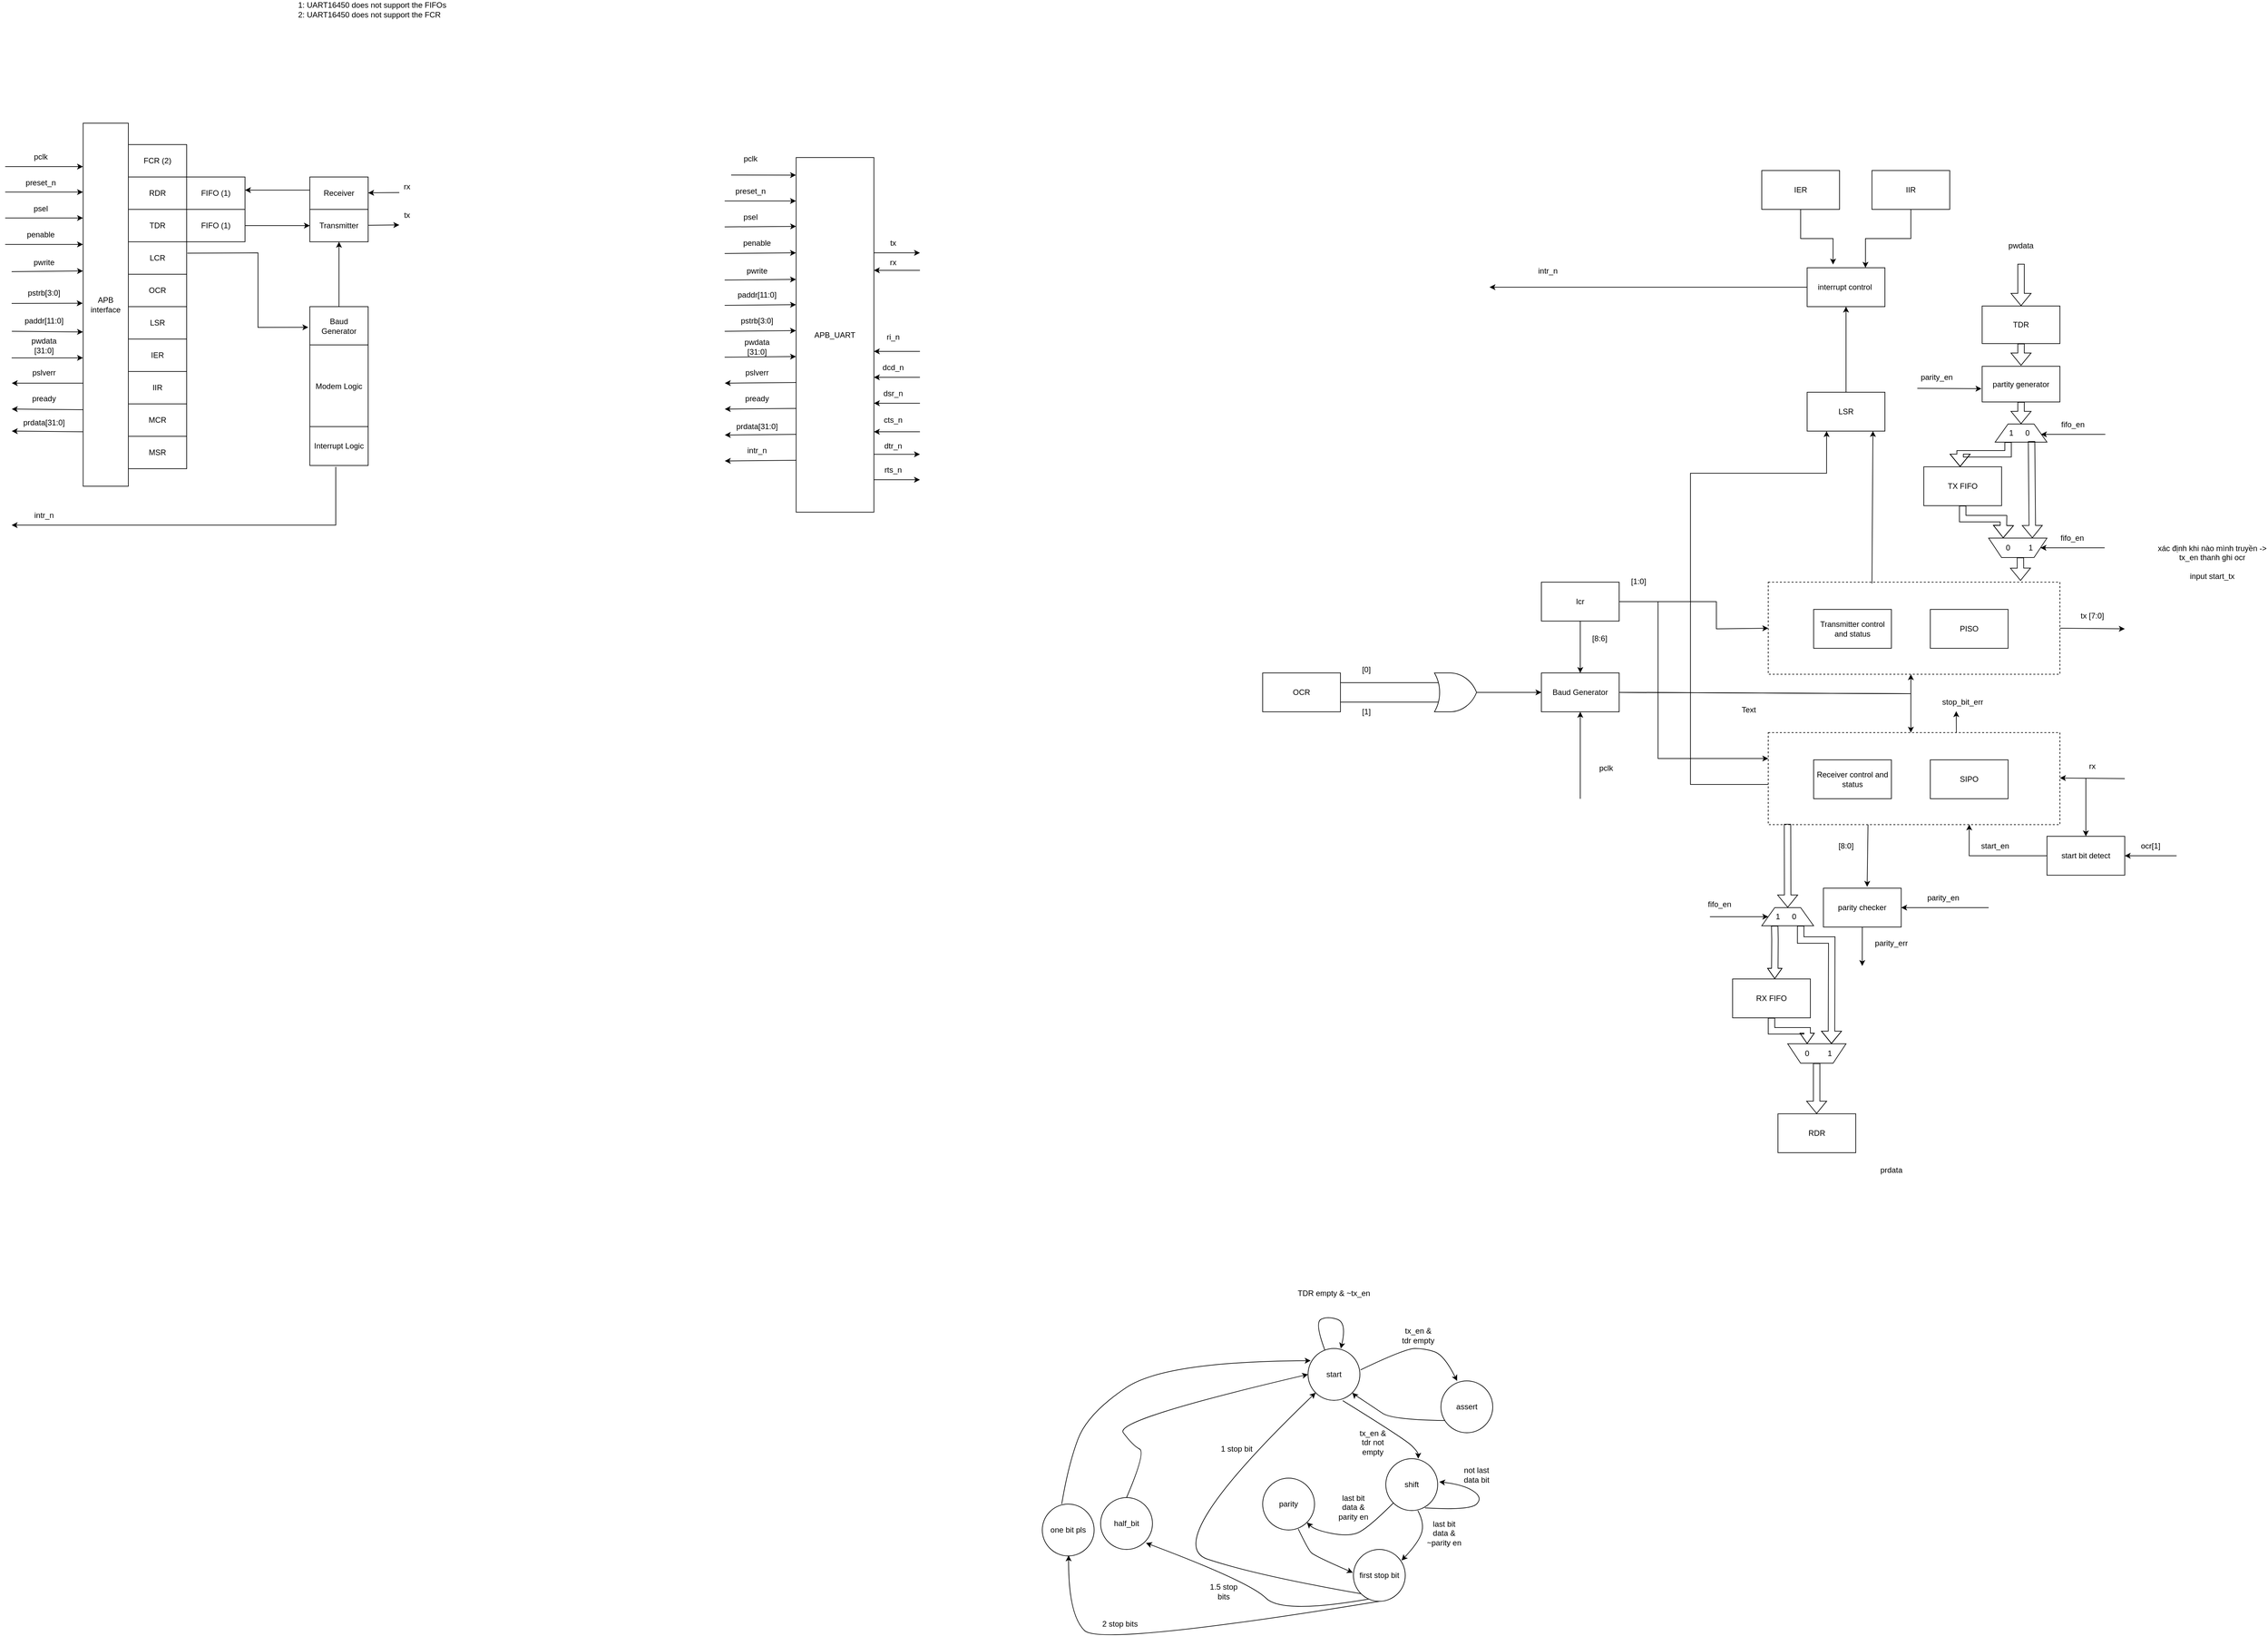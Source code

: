 <mxfile version="26.2.9">
  <diagram name="Page-1" id="np8F5yze64pvBMYvmyYH">
    <mxGraphModel dx="4106" dy="1870" grid="1" gridSize="10" guides="1" tooltips="1" connect="1" arrows="1" fold="1" page="1" pageScale="1" pageWidth="850" pageHeight="1100" math="0" shadow="0">
      <root>
        <mxCell id="0" />
        <mxCell id="1" parent="0" />
        <mxCell id="1VqnRmr5JCNI11UB_sJ3-29" value="APB_UART" style="rounded=0;whiteSpace=wrap;html=1;" parent="1" vertex="1">
          <mxGeometry x="-1129.76" y="-527" width="120" height="547" as="geometry" />
        </mxCell>
        <mxCell id="1VqnRmr5JCNI11UB_sJ3-30" value="" style="endArrow=classic;html=1;rounded=0;entryX=0;entryY=0.156;entryDx=0;entryDy=0;entryPerimeter=0;" parent="1" edge="1">
          <mxGeometry width="50" height="50" relative="1" as="geometry">
            <mxPoint x="-1230" y="-500" as="sourcePoint" />
            <mxPoint x="-1130" y="-499.92" as="targetPoint" />
          </mxGeometry>
        </mxCell>
        <mxCell id="1VqnRmr5JCNI11UB_sJ3-31" value="" style="endArrow=classic;html=1;rounded=0;exitX=0.99;exitY=0.123;exitDx=0;exitDy=0;exitPerimeter=0;" parent="1" edge="1">
          <mxGeometry width="50" height="50" relative="1" as="geometry">
            <mxPoint x="-1240" y="-460" as="sourcePoint" />
            <mxPoint x="-1130" y="-460" as="targetPoint" />
          </mxGeometry>
        </mxCell>
        <mxCell id="1VqnRmr5JCNI11UB_sJ3-35" value="pclk" style="text;html=1;align=center;verticalAlign=middle;whiteSpace=wrap;rounded=0;" parent="1" vertex="1">
          <mxGeometry x="-1230" y="-540" width="60" height="30" as="geometry" />
        </mxCell>
        <mxCell id="1VqnRmr5JCNI11UB_sJ3-36" value="preset_n" style="text;html=1;align=center;verticalAlign=middle;whiteSpace=wrap;rounded=0;" parent="1" vertex="1">
          <mxGeometry x="-1230" y="-490" width="60" height="30" as="geometry" />
        </mxCell>
        <mxCell id="1VqnRmr5JCNI11UB_sJ3-37" value="" style="endArrow=classic;html=1;rounded=0;exitX=0.99;exitY=0.123;exitDx=0;exitDy=0;exitPerimeter=0;entryX=0.002;entryY=0.34;entryDx=0;entryDy=0;entryPerimeter=0;" parent="1" edge="1">
          <mxGeometry width="50" height="50" relative="1" as="geometry">
            <mxPoint x="-1240" y="-420" as="sourcePoint" />
            <mxPoint x="-1129.76" y="-420.8" as="targetPoint" />
          </mxGeometry>
        </mxCell>
        <mxCell id="1VqnRmr5JCNI11UB_sJ3-38" value="psel" style="text;html=1;align=center;verticalAlign=middle;whiteSpace=wrap;rounded=0;" parent="1" vertex="1">
          <mxGeometry x="-1230" y="-450" width="60" height="30" as="geometry" />
        </mxCell>
        <mxCell id="1VqnRmr5JCNI11UB_sJ3-43" value="" style="endArrow=classic;html=1;rounded=0;exitX=0.99;exitY=0.123;exitDx=0;exitDy=0;exitPerimeter=0;entryX=0.002;entryY=0.34;entryDx=0;entryDy=0;entryPerimeter=0;" parent="1" edge="1">
          <mxGeometry width="50" height="50" relative="1" as="geometry">
            <mxPoint x="-1240" y="-379" as="sourcePoint" />
            <mxPoint x="-1130" y="-380" as="targetPoint" />
          </mxGeometry>
        </mxCell>
        <mxCell id="1VqnRmr5JCNI11UB_sJ3-44" value="penable" style="text;html=1;align=center;verticalAlign=middle;whiteSpace=wrap;rounded=0;" parent="1" vertex="1">
          <mxGeometry x="-1220" y="-410" width="60" height="30" as="geometry" />
        </mxCell>
        <mxCell id="1VqnRmr5JCNI11UB_sJ3-45" value="" style="endArrow=classic;html=1;rounded=0;exitX=0.99;exitY=0.123;exitDx=0;exitDy=0;exitPerimeter=0;entryX=0.002;entryY=0.34;entryDx=0;entryDy=0;entryPerimeter=0;" parent="1" edge="1">
          <mxGeometry width="50" height="50" relative="1" as="geometry">
            <mxPoint x="-1240" y="-338" as="sourcePoint" />
            <mxPoint x="-1130" y="-339" as="targetPoint" />
          </mxGeometry>
        </mxCell>
        <mxCell id="1VqnRmr5JCNI11UB_sJ3-46" value="pwrite" style="text;html=1;align=center;verticalAlign=middle;whiteSpace=wrap;rounded=0;" parent="1" vertex="1">
          <mxGeometry x="-1220" y="-367" width="60" height="30" as="geometry" />
        </mxCell>
        <mxCell id="1VqnRmr5JCNI11UB_sJ3-47" value="" style="endArrow=classic;html=1;rounded=0;exitX=0.99;exitY=0.123;exitDx=0;exitDy=0;exitPerimeter=0;entryX=0.002;entryY=0.34;entryDx=0;entryDy=0;entryPerimeter=0;" parent="1" edge="1">
          <mxGeometry width="50" height="50" relative="1" as="geometry">
            <mxPoint x="-1240" y="-299" as="sourcePoint" />
            <mxPoint x="-1130" y="-300" as="targetPoint" />
          </mxGeometry>
        </mxCell>
        <mxCell id="1VqnRmr5JCNI11UB_sJ3-48" value="paddr[11:0]" style="text;html=1;align=center;verticalAlign=middle;whiteSpace=wrap;rounded=0;" parent="1" vertex="1">
          <mxGeometry x="-1220" y="-330" width="60" height="30" as="geometry" />
        </mxCell>
        <mxCell id="1VqnRmr5JCNI11UB_sJ3-49" value="" style="endArrow=classic;html=1;rounded=0;exitX=0.99;exitY=0.123;exitDx=0;exitDy=0;exitPerimeter=0;entryX=0.002;entryY=0.34;entryDx=0;entryDy=0;entryPerimeter=0;" parent="1" edge="1">
          <mxGeometry width="50" height="50" relative="1" as="geometry">
            <mxPoint x="-1240" y="-259" as="sourcePoint" />
            <mxPoint x="-1130" y="-260" as="targetPoint" />
          </mxGeometry>
        </mxCell>
        <mxCell id="1VqnRmr5JCNI11UB_sJ3-50" value="pstrb[3:0]" style="text;html=1;align=center;verticalAlign=middle;whiteSpace=wrap;rounded=0;" parent="1" vertex="1">
          <mxGeometry x="-1220" y="-290" width="60" height="30" as="geometry" />
        </mxCell>
        <mxCell id="1VqnRmr5JCNI11UB_sJ3-51" value="" style="endArrow=classic;html=1;rounded=0;exitX=0.99;exitY=0.123;exitDx=0;exitDy=0;exitPerimeter=0;entryX=0.002;entryY=0.34;entryDx=0;entryDy=0;entryPerimeter=0;" parent="1" edge="1">
          <mxGeometry width="50" height="50" relative="1" as="geometry">
            <mxPoint x="-1240" y="-219" as="sourcePoint" />
            <mxPoint x="-1130" y="-220" as="targetPoint" />
          </mxGeometry>
        </mxCell>
        <mxCell id="1VqnRmr5JCNI11UB_sJ3-52" value="pwdata [31:0]" style="text;html=1;align=center;verticalAlign=middle;whiteSpace=wrap;rounded=0;" parent="1" vertex="1">
          <mxGeometry x="-1220" y="-250" width="60" height="30" as="geometry" />
        </mxCell>
        <mxCell id="1VqnRmr5JCNI11UB_sJ3-53" value="" style="endArrow=classic;html=1;rounded=0;exitX=0.99;exitY=0.123;exitDx=0;exitDy=0;exitPerimeter=0;entryX=0.002;entryY=0.34;entryDx=0;entryDy=0;entryPerimeter=0;" parent="1" edge="1">
          <mxGeometry width="50" height="50" relative="1" as="geometry">
            <mxPoint x="-1129.76" y="-180" as="sourcePoint" />
            <mxPoint x="-1239.76" y="-179" as="targetPoint" />
          </mxGeometry>
        </mxCell>
        <mxCell id="1VqnRmr5JCNI11UB_sJ3-54" value="pslverr" style="text;html=1;align=center;verticalAlign=middle;whiteSpace=wrap;rounded=0;" parent="1" vertex="1">
          <mxGeometry x="-1220" y="-210" width="60" height="30" as="geometry" />
        </mxCell>
        <mxCell id="1VqnRmr5JCNI11UB_sJ3-56" value="" style="endArrow=classic;html=1;rounded=0;exitX=0.99;exitY=0.123;exitDx=0;exitDy=0;exitPerimeter=0;entryX=0.002;entryY=0.34;entryDx=0;entryDy=0;entryPerimeter=0;" parent="1" edge="1">
          <mxGeometry width="50" height="50" relative="1" as="geometry">
            <mxPoint x="-1129.76" y="-140" as="sourcePoint" />
            <mxPoint x="-1239.76" y="-139" as="targetPoint" />
          </mxGeometry>
        </mxCell>
        <mxCell id="1VqnRmr5JCNI11UB_sJ3-57" value="pready" style="text;html=1;align=center;verticalAlign=middle;whiteSpace=wrap;rounded=0;" parent="1" vertex="1">
          <mxGeometry x="-1220" y="-170" width="60" height="30" as="geometry" />
        </mxCell>
        <mxCell id="1VqnRmr5JCNI11UB_sJ3-58" value="" style="endArrow=classic;html=1;rounded=0;exitX=0.99;exitY=0.123;exitDx=0;exitDy=0;exitPerimeter=0;entryX=0.002;entryY=0.34;entryDx=0;entryDy=0;entryPerimeter=0;" parent="1" edge="1">
          <mxGeometry width="50" height="50" relative="1" as="geometry">
            <mxPoint x="-1129.76" y="-100" as="sourcePoint" />
            <mxPoint x="-1239.76" y="-99" as="targetPoint" />
          </mxGeometry>
        </mxCell>
        <mxCell id="1VqnRmr5JCNI11UB_sJ3-59" value="prdata[31:0]" style="text;html=1;align=center;verticalAlign=middle;whiteSpace=wrap;rounded=0;" parent="1" vertex="1">
          <mxGeometry x="-1220" y="-127" width="60" height="30" as="geometry" />
        </mxCell>
        <mxCell id="1VqnRmr5JCNI11UB_sJ3-64" value="" style="endArrow=classic;html=1;rounded=0;exitX=0.99;exitY=0.156;exitDx=0;exitDy=0;exitPerimeter=0;" parent="1" edge="1">
          <mxGeometry width="50" height="50" relative="1" as="geometry">
            <mxPoint x="-1009.76" y="-380" as="sourcePoint" />
            <mxPoint x="-938.76" y="-380" as="targetPoint" />
          </mxGeometry>
        </mxCell>
        <mxCell id="1VqnRmr5JCNI11UB_sJ3-65" value="tx" style="text;html=1;align=center;verticalAlign=middle;whiteSpace=wrap;rounded=0;" parent="1" vertex="1">
          <mxGeometry x="-1009.76" y="-410" width="60" height="30" as="geometry" />
        </mxCell>
        <mxCell id="1VqnRmr5JCNI11UB_sJ3-71" value="" style="endArrow=classic;html=1;rounded=0;exitX=0.99;exitY=0.156;exitDx=0;exitDy=0;exitPerimeter=0;" parent="1" edge="1">
          <mxGeometry width="50" height="50" relative="1" as="geometry">
            <mxPoint x="-938.76" y="-228" as="sourcePoint" />
            <mxPoint x="-1009.76" y="-228" as="targetPoint" />
          </mxGeometry>
        </mxCell>
        <mxCell id="1VqnRmr5JCNI11UB_sJ3-72" value="ri_n" style="text;html=1;align=center;verticalAlign=middle;whiteSpace=wrap;rounded=0;" parent="1" vertex="1">
          <mxGeometry x="-1009.76" y="-265" width="60" height="30" as="geometry" />
        </mxCell>
        <mxCell id="1VqnRmr5JCNI11UB_sJ3-73" value="" style="endArrow=classic;html=1;rounded=0;exitX=0.99;exitY=0.156;exitDx=0;exitDy=0;exitPerimeter=0;" parent="1" edge="1">
          <mxGeometry width="50" height="50" relative="1" as="geometry">
            <mxPoint x="-938.76" y="-188" as="sourcePoint" />
            <mxPoint x="-1009.76" y="-188" as="targetPoint" />
          </mxGeometry>
        </mxCell>
        <mxCell id="1VqnRmr5JCNI11UB_sJ3-74" value="dcd_n" style="text;html=1;align=center;verticalAlign=middle;whiteSpace=wrap;rounded=0;" parent="1" vertex="1">
          <mxGeometry x="-1009.76" y="-218" width="60" height="30" as="geometry" />
        </mxCell>
        <mxCell id="1VqnRmr5JCNI11UB_sJ3-75" value="" style="endArrow=classic;html=1;rounded=0;exitX=0.99;exitY=0.156;exitDx=0;exitDy=0;exitPerimeter=0;" parent="1" edge="1">
          <mxGeometry width="50" height="50" relative="1" as="geometry">
            <mxPoint x="-938.76" y="-148" as="sourcePoint" />
            <mxPoint x="-1009.76" y="-148" as="targetPoint" />
          </mxGeometry>
        </mxCell>
        <mxCell id="1VqnRmr5JCNI11UB_sJ3-76" value="dsr_n" style="text;html=1;align=center;verticalAlign=middle;whiteSpace=wrap;rounded=0;" parent="1" vertex="1">
          <mxGeometry x="-1009.76" y="-178" width="60" height="30" as="geometry" />
        </mxCell>
        <mxCell id="1VqnRmr5JCNI11UB_sJ3-77" value="APB interface" style="rounded=0;whiteSpace=wrap;html=1;" parent="1" vertex="1">
          <mxGeometry x="-2229.76" y="-580" width="69.76" height="560" as="geometry" />
        </mxCell>
        <mxCell id="1VqnRmr5JCNI11UB_sJ3-79" value="" style="endArrow=classic;html=1;rounded=0;" parent="1" edge="1">
          <mxGeometry width="50" height="50" relative="1" as="geometry">
            <mxPoint x="-2350" y="-513" as="sourcePoint" />
            <mxPoint x="-2230" y="-513" as="targetPoint" />
          </mxGeometry>
        </mxCell>
        <mxCell id="1VqnRmr5JCNI11UB_sJ3-80" value="pclk" style="text;html=1;align=center;verticalAlign=middle;whiteSpace=wrap;rounded=0;" parent="1" vertex="1">
          <mxGeometry x="-2325" y="-543" width="60" height="30" as="geometry" />
        </mxCell>
        <mxCell id="1VqnRmr5JCNI11UB_sJ3-82" value="" style="endArrow=classic;html=1;rounded=0;" parent="1" edge="1">
          <mxGeometry width="50" height="50" relative="1" as="geometry">
            <mxPoint x="-2350" y="-473.69" as="sourcePoint" />
            <mxPoint x="-2230" y="-473.69" as="targetPoint" />
          </mxGeometry>
        </mxCell>
        <mxCell id="1VqnRmr5JCNI11UB_sJ3-83" value="preset_n" style="text;html=1;align=center;verticalAlign=middle;whiteSpace=wrap;rounded=0;" parent="1" vertex="1">
          <mxGeometry x="-2325" y="-503" width="60" height="30" as="geometry" />
        </mxCell>
        <mxCell id="1VqnRmr5JCNI11UB_sJ3-84" value="" style="endArrow=classic;html=1;rounded=0;" parent="1" edge="1">
          <mxGeometry width="50" height="50" relative="1" as="geometry">
            <mxPoint x="-2350" y="-433.69" as="sourcePoint" />
            <mxPoint x="-2230" y="-433.69" as="targetPoint" />
          </mxGeometry>
        </mxCell>
        <mxCell id="1VqnRmr5JCNI11UB_sJ3-85" value="psel" style="text;html=1;align=center;verticalAlign=middle;whiteSpace=wrap;rounded=0;" parent="1" vertex="1">
          <mxGeometry x="-2325" y="-463" width="60" height="30" as="geometry" />
        </mxCell>
        <mxCell id="1VqnRmr5JCNI11UB_sJ3-86" value="" style="endArrow=classic;html=1;rounded=0;" parent="1" edge="1">
          <mxGeometry width="50" height="50" relative="1" as="geometry">
            <mxPoint x="-2350" y="-393" as="sourcePoint" />
            <mxPoint x="-2230" y="-393" as="targetPoint" />
          </mxGeometry>
        </mxCell>
        <mxCell id="1VqnRmr5JCNI11UB_sJ3-87" value="penable" style="text;html=1;align=center;verticalAlign=middle;whiteSpace=wrap;rounded=0;" parent="1" vertex="1">
          <mxGeometry x="-2325" y="-423" width="60" height="30" as="geometry" />
        </mxCell>
        <mxCell id="1VqnRmr5JCNI11UB_sJ3-89" value="" style="endArrow=classic;html=1;rounded=0;exitX=0.99;exitY=0.123;exitDx=0;exitDy=0;exitPerimeter=0;entryX=0.002;entryY=0.34;entryDx=0;entryDy=0;entryPerimeter=0;" parent="1" edge="1">
          <mxGeometry width="50" height="50" relative="1" as="geometry">
            <mxPoint x="-2340" y="-351" as="sourcePoint" />
            <mxPoint x="-2230" y="-352" as="targetPoint" />
          </mxGeometry>
        </mxCell>
        <mxCell id="1VqnRmr5JCNI11UB_sJ3-90" value="pwrite" style="text;html=1;align=center;verticalAlign=middle;whiteSpace=wrap;rounded=0;" parent="1" vertex="1">
          <mxGeometry x="-2320" y="-380" width="60" height="30" as="geometry" />
        </mxCell>
        <mxCell id="1VqnRmr5JCNI11UB_sJ3-93" value="" style="endArrow=classic;html=1;rounded=0;exitX=0.99;exitY=0.123;exitDx=0;exitDy=0;exitPerimeter=0;entryX=-0.01;entryY=0.496;entryDx=0;entryDy=0;entryPerimeter=0;" parent="1" target="1VqnRmr5JCNI11UB_sJ3-77" edge="1">
          <mxGeometry width="50" height="50" relative="1" as="geometry">
            <mxPoint x="-2340" y="-302" as="sourcePoint" />
            <mxPoint x="-2230" y="-303" as="targetPoint" />
          </mxGeometry>
        </mxCell>
        <mxCell id="1VqnRmr5JCNI11UB_sJ3-94" value="pstrb[3:0]" style="text;html=1;align=center;verticalAlign=middle;whiteSpace=wrap;rounded=0;" parent="1" vertex="1">
          <mxGeometry x="-2320" y="-333" width="60" height="30" as="geometry" />
        </mxCell>
        <mxCell id="1VqnRmr5JCNI11UB_sJ3-100" value="" style="endArrow=classic;html=1;rounded=0;entryX=0.002;entryY=0.34;entryDx=0;entryDy=0;entryPerimeter=0;" parent="1" edge="1">
          <mxGeometry width="50" height="50" relative="1" as="geometry">
            <mxPoint x="-2230" y="-179" as="sourcePoint" />
            <mxPoint x="-2339.76" y="-179" as="targetPoint" />
          </mxGeometry>
        </mxCell>
        <mxCell id="1VqnRmr5JCNI11UB_sJ3-101" value="pslverr" style="text;html=1;align=center;verticalAlign=middle;whiteSpace=wrap;rounded=0;" parent="1" vertex="1">
          <mxGeometry x="-2320" y="-210" width="60" height="30" as="geometry" />
        </mxCell>
        <mxCell id="1VqnRmr5JCNI11UB_sJ3-102" value="" style="endArrow=classic;html=1;rounded=0;entryX=0.002;entryY=0.34;entryDx=0;entryDy=0;entryPerimeter=0;" parent="1" edge="1">
          <mxGeometry width="50" height="50" relative="1" as="geometry">
            <mxPoint x="-2230" y="-138" as="sourcePoint" />
            <mxPoint x="-2339.76" y="-139" as="targetPoint" />
          </mxGeometry>
        </mxCell>
        <mxCell id="1VqnRmr5JCNI11UB_sJ3-103" value="pready" style="text;html=1;align=center;verticalAlign=middle;whiteSpace=wrap;rounded=0;" parent="1" vertex="1">
          <mxGeometry x="-2320" y="-170" width="60" height="30" as="geometry" />
        </mxCell>
        <mxCell id="1VqnRmr5JCNI11UB_sJ3-105" value="" style="endArrow=classic;html=1;rounded=0;exitX=0.99;exitY=0.123;exitDx=0;exitDy=0;exitPerimeter=0;entryX=0.002;entryY=0.34;entryDx=0;entryDy=0;entryPerimeter=0;" parent="1" edge="1">
          <mxGeometry width="50" height="50" relative="1" as="geometry">
            <mxPoint x="-1129.76" y="-60" as="sourcePoint" />
            <mxPoint x="-1239.76" y="-59" as="targetPoint" />
          </mxGeometry>
        </mxCell>
        <mxCell id="1VqnRmr5JCNI11UB_sJ3-106" value="intr_n" style="text;html=1;align=center;verticalAlign=middle;whiteSpace=wrap;rounded=0;" parent="1" vertex="1">
          <mxGeometry x="-1220" y="-90" width="60" height="30" as="geometry" />
        </mxCell>
        <mxCell id="d_So5S2zxZX55YxeyeI3-5" value="" style="endArrow=classic;html=1;rounded=0;exitX=0.99;exitY=0.123;exitDx=0;exitDy=0;exitPerimeter=0;" parent="1" edge="1">
          <mxGeometry width="50" height="50" relative="1" as="geometry">
            <mxPoint x="-2339.76" y="-259" as="sourcePoint" />
            <mxPoint x="-2230" y="-258" as="targetPoint" />
          </mxGeometry>
        </mxCell>
        <mxCell id="d_So5S2zxZX55YxeyeI3-6" value="paddr[11:0]" style="text;html=1;align=center;verticalAlign=middle;whiteSpace=wrap;rounded=0;" parent="1" vertex="1">
          <mxGeometry x="-2319.76" y="-290" width="60" height="30" as="geometry" />
        </mxCell>
        <mxCell id="d_So5S2zxZX55YxeyeI3-7" value="" style="endArrow=classic;html=1;rounded=0;" parent="1" edge="1">
          <mxGeometry width="50" height="50" relative="1" as="geometry">
            <mxPoint x="-2340" y="-218" as="sourcePoint" />
            <mxPoint x="-2230" y="-218" as="targetPoint" />
          </mxGeometry>
        </mxCell>
        <mxCell id="d_So5S2zxZX55YxeyeI3-8" value="pwdata [31:0]" style="text;html=1;align=center;verticalAlign=middle;whiteSpace=wrap;rounded=0;" parent="1" vertex="1">
          <mxGeometry x="-2319.76" y="-252" width="60" height="30" as="geometry" />
        </mxCell>
        <mxCell id="d_So5S2zxZX55YxeyeI3-9" value="" style="endArrow=classic;html=1;rounded=0;exitX=-0.007;exitY=0.85;exitDx=0;exitDy=0;exitPerimeter=0;entryX=0.002;entryY=0.34;entryDx=0;entryDy=0;entryPerimeter=0;" parent="1" source="1VqnRmr5JCNI11UB_sJ3-77" edge="1">
          <mxGeometry width="50" height="50" relative="1" as="geometry">
            <mxPoint x="-2229.76" y="-106" as="sourcePoint" />
            <mxPoint x="-2339.76" y="-105" as="targetPoint" />
          </mxGeometry>
        </mxCell>
        <mxCell id="d_So5S2zxZX55YxeyeI3-10" value="prdata[31:0]" style="text;html=1;align=center;verticalAlign=middle;whiteSpace=wrap;rounded=0;" parent="1" vertex="1">
          <mxGeometry x="-2320" y="-133" width="60" height="30" as="geometry" />
        </mxCell>
        <mxCell id="d_So5S2zxZX55YxeyeI3-14" value="" style="endArrow=classic;html=1;rounded=0;exitX=0.99;exitY=0.156;exitDx=0;exitDy=0;exitPerimeter=0;" parent="1" edge="1">
          <mxGeometry width="50" height="50" relative="1" as="geometry">
            <mxPoint x="-1009.76" y="-69.24" as="sourcePoint" />
            <mxPoint x="-938.76" y="-69.24" as="targetPoint" />
          </mxGeometry>
        </mxCell>
        <mxCell id="d_So5S2zxZX55YxeyeI3-15" value="dtr_n" style="text;html=1;align=center;verticalAlign=middle;whiteSpace=wrap;rounded=0;" parent="1" vertex="1">
          <mxGeometry x="-1009.76" y="-97" width="60" height="30" as="geometry" />
        </mxCell>
        <mxCell id="d_So5S2zxZX55YxeyeI3-16" value="" style="endArrow=classic;html=1;rounded=0;exitX=0.99;exitY=0.156;exitDx=0;exitDy=0;exitPerimeter=0;" parent="1" edge="1">
          <mxGeometry width="50" height="50" relative="1" as="geometry">
            <mxPoint x="-938.76" y="-353" as="sourcePoint" />
            <mxPoint x="-1009.76" y="-353" as="targetPoint" />
          </mxGeometry>
        </mxCell>
        <mxCell id="d_So5S2zxZX55YxeyeI3-17" value="rx" style="text;html=1;align=center;verticalAlign=middle;whiteSpace=wrap;rounded=0;" parent="1" vertex="1">
          <mxGeometry x="-1009.76" y="-380" width="60" height="30" as="geometry" />
        </mxCell>
        <mxCell id="d_So5S2zxZX55YxeyeI3-18" value="" style="endArrow=classic;html=1;rounded=0;exitX=0.99;exitY=0.156;exitDx=0;exitDy=0;exitPerimeter=0;" parent="1" edge="1">
          <mxGeometry width="50" height="50" relative="1" as="geometry">
            <mxPoint x="-938.76" y="-104" as="sourcePoint" />
            <mxPoint x="-1009.76" y="-104" as="targetPoint" />
          </mxGeometry>
        </mxCell>
        <mxCell id="d_So5S2zxZX55YxeyeI3-19" value="cts_n" style="text;html=1;align=center;verticalAlign=middle;whiteSpace=wrap;rounded=0;" parent="1" vertex="1">
          <mxGeometry x="-1009.76" y="-137" width="60" height="30" as="geometry" />
        </mxCell>
        <mxCell id="d_So5S2zxZX55YxeyeI3-20" value="" style="endArrow=classic;html=1;rounded=0;exitX=0.99;exitY=0.156;exitDx=0;exitDy=0;exitPerimeter=0;" parent="1" edge="1">
          <mxGeometry width="50" height="50" relative="1" as="geometry">
            <mxPoint x="-1009.76" y="-30" as="sourcePoint" />
            <mxPoint x="-938.76" y="-30" as="targetPoint" />
          </mxGeometry>
        </mxCell>
        <mxCell id="d_So5S2zxZX55YxeyeI3-21" value="rts_n" style="text;html=1;align=center;verticalAlign=middle;whiteSpace=wrap;rounded=0;" parent="1" vertex="1">
          <mxGeometry x="-1009.76" y="-60" width="60" height="30" as="geometry" />
        </mxCell>
        <mxCell id="3lE1MoDI03oaOSGrE67h-3" value="start" style="ellipse;whiteSpace=wrap;html=1;aspect=fixed;" parent="1" vertex="1">
          <mxGeometry x="-340" y="1310" width="80" height="80" as="geometry" />
        </mxCell>
        <mxCell id="3lE1MoDI03oaOSGrE67h-5" value="" style="curved=1;endArrow=classic;html=1;rounded=0;entryX=0.632;entryY=0.001;entryDx=0;entryDy=0;entryPerimeter=0;" parent="1" source="3lE1MoDI03oaOSGrE67h-3" target="3lE1MoDI03oaOSGrE67h-3" edge="1">
          <mxGeometry width="50" height="50" relative="1" as="geometry">
            <mxPoint x="-280" y="1310" as="sourcePoint" />
            <mxPoint x="-230" y="1260" as="targetPoint" />
            <Array as="points">
              <mxPoint x="-330" y="1270" />
              <mxPoint x="-310" y="1260" />
              <mxPoint x="-280" y="1270" />
            </Array>
          </mxGeometry>
        </mxCell>
        <mxCell id="3lE1MoDI03oaOSGrE67h-6" value="TDR empty &amp;amp; ~tx_en" style="text;html=1;align=center;verticalAlign=middle;whiteSpace=wrap;rounded=0;" parent="1" vertex="1">
          <mxGeometry x="-360" y="1210" width="120" height="30" as="geometry" />
        </mxCell>
        <mxCell id="3lE1MoDI03oaOSGrE67h-7" value="" style="curved=1;endArrow=classic;html=1;rounded=0;exitX=1.013;exitY=0.413;exitDx=0;exitDy=0;exitPerimeter=0;" parent="1" source="3lE1MoDI03oaOSGrE67h-3" edge="1">
          <mxGeometry width="50" height="50" relative="1" as="geometry">
            <mxPoint x="-164" y="1363" as="sourcePoint" />
            <mxPoint x="-110" y="1360" as="targetPoint" />
            <Array as="points">
              <mxPoint x="-190" y="1310" />
              <mxPoint x="-160" y="1310" />
              <mxPoint x="-130" y="1320" />
            </Array>
          </mxGeometry>
        </mxCell>
        <mxCell id="3lE1MoDI03oaOSGrE67h-8" value="assert" style="ellipse;whiteSpace=wrap;html=1;aspect=fixed;" parent="1" vertex="1">
          <mxGeometry x="-135" y="1360" width="80" height="80" as="geometry" />
        </mxCell>
        <mxCell id="3lE1MoDI03oaOSGrE67h-9" value="tx_en &amp;amp; tdr empty" style="text;html=1;align=center;verticalAlign=middle;whiteSpace=wrap;rounded=0;" parent="1" vertex="1">
          <mxGeometry x="-200" y="1275" width="60" height="30" as="geometry" />
        </mxCell>
        <mxCell id="3lE1MoDI03oaOSGrE67h-10" value="" style="curved=1;endArrow=classic;html=1;rounded=0;exitX=0.069;exitY=0.764;exitDx=0;exitDy=0;exitPerimeter=0;" parent="1" source="3lE1MoDI03oaOSGrE67h-8" target="3lE1MoDI03oaOSGrE67h-3" edge="1">
          <mxGeometry width="50" height="50" relative="1" as="geometry">
            <mxPoint x="-260" y="1420" as="sourcePoint" />
            <mxPoint x="-210" y="1370" as="targetPoint" />
            <Array as="points">
              <mxPoint x="-210" y="1420" />
              <mxPoint x="-240" y="1400" />
              <mxPoint x="-270" y="1380" />
            </Array>
          </mxGeometry>
        </mxCell>
        <mxCell id="3lE1MoDI03oaOSGrE67h-11" value="" style="curved=1;endArrow=classic;html=1;rounded=0;exitX=0.669;exitY=1.005;exitDx=0;exitDy=0;exitPerimeter=0;" parent="1" source="3lE1MoDI03oaOSGrE67h-3" edge="1">
          <mxGeometry width="50" height="50" relative="1" as="geometry">
            <mxPoint x="-299" y="1493" as="sourcePoint" />
            <mxPoint x="-170" y="1480" as="targetPoint" />
            <Array as="points">
              <mxPoint x="-190" y="1450" />
              <mxPoint x="-170" y="1470" />
            </Array>
          </mxGeometry>
        </mxCell>
        <mxCell id="3lE1MoDI03oaOSGrE67h-12" value="shift" style="ellipse;whiteSpace=wrap;html=1;aspect=fixed;" parent="1" vertex="1">
          <mxGeometry x="-220" y="1480" width="80" height="80" as="geometry" />
        </mxCell>
        <mxCell id="3lE1MoDI03oaOSGrE67h-13" value="tx_en &amp;amp; tdr not empty" style="text;html=1;align=center;verticalAlign=middle;whiteSpace=wrap;rounded=0;" parent="1" vertex="1">
          <mxGeometry x="-270" y="1440" width="60" height="30" as="geometry" />
        </mxCell>
        <mxCell id="3lE1MoDI03oaOSGrE67h-15" value="" style="curved=1;endArrow=classic;html=1;rounded=0;exitX=0.755;exitY=0.949;exitDx=0;exitDy=0;exitPerimeter=0;entryX=1.03;entryY=0.446;entryDx=0;entryDy=0;entryPerimeter=0;" parent="1" source="3lE1MoDI03oaOSGrE67h-12" target="3lE1MoDI03oaOSGrE67h-12" edge="1">
          <mxGeometry width="50" height="50" relative="1" as="geometry">
            <mxPoint x="-110" y="1580" as="sourcePoint" />
            <mxPoint x="-60" y="1530" as="targetPoint" />
            <Array as="points">
              <mxPoint x="-90" y="1560" />
              <mxPoint x="-70" y="1540" />
              <mxPoint x="-100" y="1520" />
            </Array>
          </mxGeometry>
        </mxCell>
        <mxCell id="3lE1MoDI03oaOSGrE67h-16" value="not last data bit" style="text;html=1;align=center;verticalAlign=middle;whiteSpace=wrap;rounded=0;" parent="1" vertex="1">
          <mxGeometry x="-110" y="1490" width="60" height="30" as="geometry" />
        </mxCell>
        <mxCell id="3lE1MoDI03oaOSGrE67h-17" value="" style="curved=1;endArrow=classic;html=1;rounded=0;exitX=0;exitY=1;exitDx=0;exitDy=0;entryX=1;entryY=1;entryDx=0;entryDy=0;" parent="1" source="3lE1MoDI03oaOSGrE67h-12" target="3lE1MoDI03oaOSGrE67h-18" edge="1">
          <mxGeometry width="50" height="50" relative="1" as="geometry">
            <mxPoint x="-330" y="1570" as="sourcePoint" />
            <mxPoint x="-340" y="1510" as="targetPoint" />
            <Array as="points">
              <mxPoint x="-250" y="1590" />
              <mxPoint x="-280" y="1600" />
              <mxPoint x="-330" y="1590" />
            </Array>
          </mxGeometry>
        </mxCell>
        <mxCell id="3lE1MoDI03oaOSGrE67h-18" value="parity" style="ellipse;whiteSpace=wrap;html=1;aspect=fixed;" parent="1" vertex="1">
          <mxGeometry x="-410" y="1510" width="80" height="80" as="geometry" />
        </mxCell>
        <mxCell id="3lE1MoDI03oaOSGrE67h-19" value="last bit data &amp;amp; parity en" style="text;html=1;align=center;verticalAlign=middle;whiteSpace=wrap;rounded=0;" parent="1" vertex="1">
          <mxGeometry x="-300" y="1540" width="60" height="30" as="geometry" />
        </mxCell>
        <mxCell id="3lE1MoDI03oaOSGrE67h-20" value="first stop bit" style="ellipse;whiteSpace=wrap;html=1;aspect=fixed;" parent="1" vertex="1">
          <mxGeometry x="-270" y="1620" width="80" height="80" as="geometry" />
        </mxCell>
        <mxCell id="3lE1MoDI03oaOSGrE67h-21" value="" style="curved=1;endArrow=classic;html=1;rounded=0;entryX=0.929;entryY=0.212;entryDx=0;entryDy=0;entryPerimeter=0;exitX=0.618;exitY=1.001;exitDx=0;exitDy=0;exitPerimeter=0;" parent="1" source="3lE1MoDI03oaOSGrE67h-12" target="3lE1MoDI03oaOSGrE67h-20" edge="1">
          <mxGeometry width="50" height="50" relative="1" as="geometry">
            <mxPoint x="-185" y="1640" as="sourcePoint" />
            <mxPoint x="-135" y="1590" as="targetPoint" />
            <Array as="points">
              <mxPoint x="-160" y="1580" />
              <mxPoint x="-170" y="1610" />
            </Array>
          </mxGeometry>
        </mxCell>
        <mxCell id="3lE1MoDI03oaOSGrE67h-22" value="last bit data &amp;amp; ~parity en" style="text;html=1;align=center;verticalAlign=middle;whiteSpace=wrap;rounded=0;" parent="1" vertex="1">
          <mxGeometry x="-160" y="1580" width="60" height="30" as="geometry" />
        </mxCell>
        <mxCell id="3lE1MoDI03oaOSGrE67h-24" value="" style="curved=1;endArrow=classic;html=1;rounded=0;exitX=0.686;exitY=0.979;exitDx=0;exitDy=0;entryX=-0.012;entryY=0.447;entryDx=0;entryDy=0;entryPerimeter=0;exitPerimeter=0;" parent="1" source="3lE1MoDI03oaOSGrE67h-18" target="3lE1MoDI03oaOSGrE67h-20" edge="1">
          <mxGeometry width="50" height="50" relative="1" as="geometry">
            <mxPoint x="-350" y="1685" as="sourcePoint" />
            <mxPoint x="-300" y="1635" as="targetPoint" />
            <Array as="points">
              <mxPoint x="-340" y="1620" />
              <mxPoint x="-330" y="1630" />
            </Array>
          </mxGeometry>
        </mxCell>
        <mxCell id="3lE1MoDI03oaOSGrE67h-25" value="" style="curved=1;endArrow=classic;html=1;rounded=0;exitX=0;exitY=1;exitDx=0;exitDy=0;entryX=0;entryY=1;entryDx=0;entryDy=0;" parent="1" source="3lE1MoDI03oaOSGrE67h-20" target="3lE1MoDI03oaOSGrE67h-3" edge="1">
          <mxGeometry width="50" height="50" relative="1" as="geometry">
            <mxPoint x="-260" y="1610" as="sourcePoint" />
            <mxPoint x="-210" y="1560" as="targetPoint" />
            <Array as="points">
              <mxPoint x="-420" y="1660" />
              <mxPoint x="-570" y="1610" />
            </Array>
          </mxGeometry>
        </mxCell>
        <mxCell id="3lE1MoDI03oaOSGrE67h-26" value="1 stop bit" style="text;html=1;align=center;verticalAlign=middle;whiteSpace=wrap;rounded=0;" parent="1" vertex="1">
          <mxGeometry x="-480" y="1450" width="60" height="30" as="geometry" />
        </mxCell>
        <mxCell id="3lE1MoDI03oaOSGrE67h-27" value="" style="curved=1;endArrow=classic;html=1;rounded=0;exitX=0.305;exitY=0.955;exitDx=0;exitDy=0;exitPerimeter=0;" parent="1" source="3lE1MoDI03oaOSGrE67h-20" edge="1">
          <mxGeometry width="50" height="50" relative="1" as="geometry">
            <mxPoint x="-430" y="1720" as="sourcePoint" />
            <mxPoint x="-590" y="1610" as="targetPoint" />
            <Array as="points">
              <mxPoint x="-380" y="1720" />
              <mxPoint x="-430" y="1670" />
            </Array>
          </mxGeometry>
        </mxCell>
        <mxCell id="3lE1MoDI03oaOSGrE67h-28" value="half_bit" style="ellipse;whiteSpace=wrap;html=1;aspect=fixed;" parent="1" vertex="1">
          <mxGeometry x="-660" y="1540" width="80" height="80" as="geometry" />
        </mxCell>
        <mxCell id="3lE1MoDI03oaOSGrE67h-29" value="1.5 stop bits" style="text;html=1;align=center;verticalAlign=middle;whiteSpace=wrap;rounded=0;" parent="1" vertex="1">
          <mxGeometry x="-500" y="1670" width="60" height="30" as="geometry" />
        </mxCell>
        <mxCell id="3lE1MoDI03oaOSGrE67h-33" value="" style="curved=1;endArrow=classic;html=1;rounded=0;exitX=0.5;exitY=1;exitDx=0;exitDy=0;entryX=0.633;entryY=0.989;entryDx=0;entryDy=0;entryPerimeter=0;" parent="1" source="3lE1MoDI03oaOSGrE67h-20" edge="1">
          <mxGeometry width="50" height="50" relative="1" as="geometry">
            <mxPoint x="-710" y="1770" as="sourcePoint" />
            <mxPoint x="-709.36" y="1629.12" as="targetPoint" />
            <Array as="points">
              <mxPoint x="-660" y="1770" />
              <mxPoint x="-710" y="1720" />
            </Array>
          </mxGeometry>
        </mxCell>
        <mxCell id="3lE1MoDI03oaOSGrE67h-34" value="2 stop bits" style="text;html=1;align=center;verticalAlign=middle;whiteSpace=wrap;rounded=0;" parent="1" vertex="1">
          <mxGeometry x="-660" y="1720" width="60" height="30" as="geometry" />
        </mxCell>
        <mxCell id="3lE1MoDI03oaOSGrE67h-35" value="" style="curved=1;endArrow=classic;html=1;rounded=0;exitX=0.5;exitY=0;exitDx=0;exitDy=0;entryX=0;entryY=0.5;entryDx=0;entryDy=0;" parent="1" source="3lE1MoDI03oaOSGrE67h-28" target="3lE1MoDI03oaOSGrE67h-3" edge="1">
          <mxGeometry width="50" height="50" relative="1" as="geometry">
            <mxPoint x="-640" y="1470" as="sourcePoint" />
            <mxPoint x="-590" y="1420" as="targetPoint" />
            <Array as="points">
              <mxPoint x="-590" y="1470" />
              <mxPoint x="-610" y="1460" />
              <mxPoint x="-640" y="1420" />
            </Array>
          </mxGeometry>
        </mxCell>
        <mxCell id="3lE1MoDI03oaOSGrE67h-36" value="" style="curved=1;endArrow=classic;html=1;rounded=0;exitX=0.5;exitY=0;exitDx=0;exitDy=0;entryX=0.05;entryY=0.235;entryDx=0;entryDy=0;entryPerimeter=0;" parent="1" target="3lE1MoDI03oaOSGrE67h-3" edge="1">
          <mxGeometry width="50" height="50" relative="1" as="geometry">
            <mxPoint x="-720" y="1550" as="sourcePoint" />
            <mxPoint x="-710" y="1440" as="targetPoint" />
            <Array as="points">
              <mxPoint x="-710" y="1490" />
              <mxPoint x="-680" y="1410" />
              <mxPoint x="-560" y="1330" />
            </Array>
          </mxGeometry>
        </mxCell>
        <mxCell id="wrKjlKaPE3MGAhRBvSCh-6" value="lcr" style="rounded=0;whiteSpace=wrap;html=1;" parent="1" vertex="1">
          <mxGeometry x="20" y="128" width="120" height="60" as="geometry" />
        </mxCell>
        <mxCell id="wrKjlKaPE3MGAhRBvSCh-7" value="Baud Generator" style="rounded=0;whiteSpace=wrap;html=1;" parent="1" vertex="1">
          <mxGeometry x="20" y="268" width="120" height="60" as="geometry" />
        </mxCell>
        <mxCell id="wrKjlKaPE3MGAhRBvSCh-8" value="" style="endArrow=classic;html=1;rounded=0;exitX=0.5;exitY=1;exitDx=0;exitDy=0;entryX=0.5;entryY=0;entryDx=0;entryDy=0;" parent="1" source="wrKjlKaPE3MGAhRBvSCh-6" target="wrKjlKaPE3MGAhRBvSCh-7" edge="1">
          <mxGeometry width="50" height="50" relative="1" as="geometry">
            <mxPoint x="-180" y="248" as="sourcePoint" />
            <mxPoint x="-30" y="218" as="targetPoint" />
            <Array as="points">
              <mxPoint x="80" y="248" />
            </Array>
          </mxGeometry>
        </mxCell>
        <mxCell id="wrKjlKaPE3MGAhRBvSCh-9" value="[8:6]" style="text;html=1;align=center;verticalAlign=middle;whiteSpace=wrap;rounded=0;" parent="1" vertex="1">
          <mxGeometry x="80.24" y="200" width="60" height="30" as="geometry" />
        </mxCell>
        <mxCell id="wrKjlKaPE3MGAhRBvSCh-10" value="" style="endArrow=classic;html=1;rounded=0;entryX=0.5;entryY=1;entryDx=0;entryDy=0;" parent="1" target="wrKjlKaPE3MGAhRBvSCh-7" edge="1">
          <mxGeometry width="50" height="50" relative="1" as="geometry">
            <mxPoint x="80" y="462.092" as="sourcePoint" />
            <mxPoint x="100" y="338" as="targetPoint" />
          </mxGeometry>
        </mxCell>
        <mxCell id="wrKjlKaPE3MGAhRBvSCh-11" value="pclk" style="text;html=1;align=center;verticalAlign=middle;whiteSpace=wrap;rounded=0;" parent="1" vertex="1">
          <mxGeometry x="90" y="400" width="60" height="30" as="geometry" />
        </mxCell>
        <mxCell id="wrKjlKaPE3MGAhRBvSCh-12" value="" style="endArrow=classic;html=1;rounded=0;entryX=0;entryY=0.5;entryDx=0;entryDy=0;" parent="1" target="wrKjlKaPE3MGAhRBvSCh-7" edge="1">
          <mxGeometry width="50" height="50" relative="1" as="geometry">
            <mxPoint x="-60" y="298" as="sourcePoint" />
            <mxPoint x="10" y="303" as="targetPoint" />
          </mxGeometry>
        </mxCell>
        <mxCell id="wrKjlKaPE3MGAhRBvSCh-14" value="" style="verticalLabelPosition=bottom;shadow=0;dashed=0;align=center;html=1;verticalAlign=top;shape=mxgraph.electrical.logic_gates.logic_gate;operation=or;" parent="1" vertex="1">
          <mxGeometry x="-160" y="268" width="100" height="60" as="geometry" />
        </mxCell>
        <mxCell id="wrKjlKaPE3MGAhRBvSCh-15" value="OCR" style="rounded=0;whiteSpace=wrap;html=1;" parent="1" vertex="1">
          <mxGeometry x="-410.0" y="268" width="120" height="60" as="geometry" />
        </mxCell>
        <mxCell id="wrKjlKaPE3MGAhRBvSCh-16" value="" style="endArrow=none;html=1;rounded=0;entryX=0;entryY=0.75;entryDx=0;entryDy=0;entryPerimeter=0;" parent="1" target="wrKjlKaPE3MGAhRBvSCh-14" edge="1">
          <mxGeometry width="50" height="50" relative="1" as="geometry">
            <mxPoint x="-290" y="313" as="sourcePoint" />
            <mxPoint x="-160" y="280" as="targetPoint" />
          </mxGeometry>
        </mxCell>
        <mxCell id="wrKjlKaPE3MGAhRBvSCh-18" value="" style="endArrow=none;html=1;rounded=0;entryX=0;entryY=0.25;entryDx=0;entryDy=0;entryPerimeter=0;exitX=1;exitY=0.25;exitDx=0;exitDy=0;" parent="1" source="wrKjlKaPE3MGAhRBvSCh-15" target="wrKjlKaPE3MGAhRBvSCh-14" edge="1">
          <mxGeometry width="50" height="50" relative="1" as="geometry">
            <mxPoint x="-320" y="350" as="sourcePoint" />
            <mxPoint x="-270" y="300" as="targetPoint" />
          </mxGeometry>
        </mxCell>
        <mxCell id="wrKjlKaPE3MGAhRBvSCh-19" value="[0]" style="text;html=1;align=center;verticalAlign=middle;whiteSpace=wrap;rounded=0;" parent="1" vertex="1">
          <mxGeometry x="-280" y="248" width="60" height="30" as="geometry" />
        </mxCell>
        <mxCell id="wrKjlKaPE3MGAhRBvSCh-20" value="[1]" style="text;html=1;align=center;verticalAlign=middle;whiteSpace=wrap;rounded=0;" parent="1" vertex="1">
          <mxGeometry x="-280" y="313" width="60" height="30" as="geometry" />
        </mxCell>
        <mxCell id="wrKjlKaPE3MGAhRBvSCh-25" value="" style="group" parent="1" vertex="1" connectable="0">
          <mxGeometry x="370" y="128" width="450" height="142" as="geometry" />
        </mxCell>
        <mxCell id="wrKjlKaPE3MGAhRBvSCh-23" value="" style="rounded=0;whiteSpace=wrap;html=1;dashed=1;" parent="wrKjlKaPE3MGAhRBvSCh-25" vertex="1">
          <mxGeometry width="450" height="142" as="geometry" />
        </mxCell>
        <mxCell id="wrKjlKaPE3MGAhRBvSCh-21" value="Transmitter control and status" style="rounded=0;whiteSpace=wrap;html=1;" parent="wrKjlKaPE3MGAhRBvSCh-25" vertex="1">
          <mxGeometry x="70" y="42" width="120" height="60" as="geometry" />
        </mxCell>
        <mxCell id="wrKjlKaPE3MGAhRBvSCh-22" value="PISO" style="rounded=0;whiteSpace=wrap;html=1;" parent="wrKjlKaPE3MGAhRBvSCh-25" vertex="1">
          <mxGeometry x="250" y="42" width="120" height="60" as="geometry" />
        </mxCell>
        <mxCell id="wrKjlKaPE3MGAhRBvSCh-26" value="" style="endArrow=classic;html=1;rounded=0;exitX=1;exitY=0.5;exitDx=0;exitDy=0;" parent="1" source="wrKjlKaPE3MGAhRBvSCh-7" edge="1">
          <mxGeometry width="50" height="50" relative="1" as="geometry">
            <mxPoint x="375" y="408" as="sourcePoint" />
            <mxPoint x="590" y="270" as="targetPoint" />
            <Array as="points">
              <mxPoint x="590" y="300" />
            </Array>
          </mxGeometry>
        </mxCell>
        <mxCell id="wrKjlKaPE3MGAhRBvSCh-27" value="" style="endArrow=classic;html=1;rounded=0;exitX=1;exitY=0.5;exitDx=0;exitDy=0;" parent="1" source="wrKjlKaPE3MGAhRBvSCh-23" edge="1">
          <mxGeometry width="50" height="50" relative="1" as="geometry">
            <mxPoint x="890" y="238" as="sourcePoint" />
            <mxPoint x="920" y="200" as="targetPoint" />
          </mxGeometry>
        </mxCell>
        <mxCell id="wrKjlKaPE3MGAhRBvSCh-28" value="tx [7:0]" style="text;html=1;align=center;verticalAlign=middle;whiteSpace=wrap;rounded=0;" parent="1" vertex="1">
          <mxGeometry x="840" y="165" width="60" height="30" as="geometry" />
        </mxCell>
        <mxCell id="wrKjlKaPE3MGAhRBvSCh-29" value="" style="group" parent="1" vertex="1" connectable="0">
          <mxGeometry x="370" y="360" width="450" height="142" as="geometry" />
        </mxCell>
        <mxCell id="wrKjlKaPE3MGAhRBvSCh-30" value="" style="rounded=0;whiteSpace=wrap;html=1;dashed=1;" parent="wrKjlKaPE3MGAhRBvSCh-29" vertex="1">
          <mxGeometry width="450" height="142" as="geometry" />
        </mxCell>
        <mxCell id="wrKjlKaPE3MGAhRBvSCh-31" value="Receiver control and status" style="rounded=0;whiteSpace=wrap;html=1;" parent="wrKjlKaPE3MGAhRBvSCh-29" vertex="1">
          <mxGeometry x="70" y="42" width="120" height="60" as="geometry" />
        </mxCell>
        <mxCell id="wrKjlKaPE3MGAhRBvSCh-32" value="SIPO" style="rounded=0;whiteSpace=wrap;html=1;" parent="wrKjlKaPE3MGAhRBvSCh-29" vertex="1">
          <mxGeometry x="250" y="42" width="120" height="60" as="geometry" />
        </mxCell>
        <mxCell id="wrKjlKaPE3MGAhRBvSCh-33" value="" style="endArrow=classic;html=1;rounded=0;exitX=1;exitY=0.5;exitDx=0;exitDy=0;entryX=1;entryY=0.5;entryDx=0;entryDy=0;" parent="1" edge="1">
          <mxGeometry width="50" height="50" relative="1" as="geometry">
            <mxPoint x="920" y="431" as="sourcePoint" />
            <mxPoint x="820.0" y="430.0" as="targetPoint" />
          </mxGeometry>
        </mxCell>
        <mxCell id="wrKjlKaPE3MGAhRBvSCh-34" value="rx" style="text;html=1;align=center;verticalAlign=middle;whiteSpace=wrap;rounded=0;" parent="1" vertex="1">
          <mxGeometry x="840" y="397" width="60" height="30" as="geometry" />
        </mxCell>
        <mxCell id="wrKjlKaPE3MGAhRBvSCh-35" value="" style="endArrow=classic;html=1;rounded=0;exitX=1;exitY=0.5;exitDx=0;exitDy=0;" parent="1" source="wrKjlKaPE3MGAhRBvSCh-7" edge="1">
          <mxGeometry width="50" height="50" relative="1" as="geometry">
            <mxPoint x="480" y="310" as="sourcePoint" />
            <mxPoint x="590" y="360" as="targetPoint" />
            <Array as="points">
              <mxPoint x="590" y="300" />
            </Array>
          </mxGeometry>
        </mxCell>
        <mxCell id="wrKjlKaPE3MGAhRBvSCh-37" value="" style="endArrow=classic;html=1;rounded=0;entryX=0.5;entryY=0;entryDx=0;entryDy=0;" parent="1" target="wrKjlKaPE3MGAhRBvSCh-38" edge="1">
          <mxGeometry width="50" height="50" relative="1" as="geometry">
            <mxPoint x="860" y="430" as="sourcePoint" />
            <mxPoint x="860" y="480" as="targetPoint" />
          </mxGeometry>
        </mxCell>
        <mxCell id="wrKjlKaPE3MGAhRBvSCh-38" value="start bit detect" style="rounded=0;whiteSpace=wrap;html=1;" parent="1" vertex="1">
          <mxGeometry x="800" y="520" width="120" height="60" as="geometry" />
        </mxCell>
        <mxCell id="wrKjlKaPE3MGAhRBvSCh-39" value="" style="endArrow=classic;html=1;rounded=0;entryX=1;entryY=0.5;entryDx=0;entryDy=0;" parent="1" target="wrKjlKaPE3MGAhRBvSCh-38" edge="1">
          <mxGeometry width="50" height="50" relative="1" as="geometry">
            <mxPoint x="1000" y="550" as="sourcePoint" />
            <mxPoint x="980" y="570" as="targetPoint" />
          </mxGeometry>
        </mxCell>
        <mxCell id="wrKjlKaPE3MGAhRBvSCh-40" value="ocr[1]" style="text;html=1;align=center;verticalAlign=middle;whiteSpace=wrap;rounded=0;" parent="1" vertex="1">
          <mxGeometry x="930" y="520" width="60" height="30" as="geometry" />
        </mxCell>
        <mxCell id="wrKjlKaPE3MGAhRBvSCh-41" value="" style="endArrow=classic;html=1;rounded=0;exitX=0;exitY=0.5;exitDx=0;exitDy=0;entryX=0.689;entryY=0.998;entryDx=0;entryDy=0;entryPerimeter=0;" parent="1" source="wrKjlKaPE3MGAhRBvSCh-38" target="wrKjlKaPE3MGAhRBvSCh-30" edge="1">
          <mxGeometry width="50" height="50" relative="1" as="geometry">
            <mxPoint x="670" y="550" as="sourcePoint" />
            <mxPoint x="720" y="500" as="targetPoint" />
            <Array as="points">
              <mxPoint x="680" y="550" />
            </Array>
          </mxGeometry>
        </mxCell>
        <mxCell id="wrKjlKaPE3MGAhRBvSCh-42" value="start_en" style="text;html=1;align=center;verticalAlign=middle;whiteSpace=wrap;rounded=0;" parent="1" vertex="1">
          <mxGeometry x="690" y="520" width="60" height="30" as="geometry" />
        </mxCell>
        <mxCell id="wrKjlKaPE3MGAhRBvSCh-43" value="LSR" style="rounded=0;whiteSpace=wrap;html=1;" parent="1" vertex="1">
          <mxGeometry x="430" y="-165" width="120" height="60" as="geometry" />
        </mxCell>
        <mxCell id="wrKjlKaPE3MGAhRBvSCh-44" value="" style="endArrow=classic;html=1;rounded=0;entryX=0.25;entryY=1;entryDx=0;entryDy=0;" parent="1" target="wrKjlKaPE3MGAhRBvSCh-43" edge="1">
          <mxGeometry width="50" height="50" relative="1" as="geometry">
            <mxPoint x="370" y="440" as="sourcePoint" />
            <mxPoint x="335" y="358" as="targetPoint" />
            <Array as="points">
              <mxPoint x="250" y="440" />
              <mxPoint x="250" y="-40" />
              <mxPoint x="460" y="-40" />
            </Array>
          </mxGeometry>
        </mxCell>
        <mxCell id="wrKjlKaPE3MGAhRBvSCh-45" value="" style="endArrow=classic;html=1;rounded=0;entryX=0.846;entryY=0.997;entryDx=0;entryDy=0;entryPerimeter=0;" parent="1" target="wrKjlKaPE3MGAhRBvSCh-43" edge="1">
          <mxGeometry width="50" height="50" relative="1" as="geometry">
            <mxPoint x="530" y="130" as="sourcePoint" />
            <mxPoint x="550" y="-85" as="targetPoint" />
          </mxGeometry>
        </mxCell>
        <mxCell id="wrKjlKaPE3MGAhRBvSCh-46" value="interrupt control&amp;nbsp;" style="rounded=0;whiteSpace=wrap;html=1;" parent="1" vertex="1">
          <mxGeometry x="430" y="-357" width="120" height="60" as="geometry" />
        </mxCell>
        <mxCell id="wrKjlKaPE3MGAhRBvSCh-47" value="" style="endArrow=classic;html=1;rounded=0;exitX=0;exitY=0.5;exitDx=0;exitDy=0;" parent="1" source="wrKjlKaPE3MGAhRBvSCh-46" edge="1">
          <mxGeometry width="50" height="50" relative="1" as="geometry">
            <mxPoint x="410" y="-367" as="sourcePoint" />
            <mxPoint x="-60" y="-327" as="targetPoint" />
          </mxGeometry>
        </mxCell>
        <mxCell id="wrKjlKaPE3MGAhRBvSCh-48" value="intr_n" style="text;html=1;align=center;verticalAlign=middle;whiteSpace=wrap;rounded=0;" parent="1" vertex="1">
          <mxGeometry y="-367" width="60" height="30" as="geometry" />
        </mxCell>
        <mxCell id="wrKjlKaPE3MGAhRBvSCh-49" value="" style="endArrow=classic;html=1;rounded=0;entryX=0.5;entryY=1;entryDx=0;entryDy=0;exitX=0.5;exitY=0;exitDx=0;exitDy=0;" parent="1" target="wrKjlKaPE3MGAhRBvSCh-46" edge="1">
          <mxGeometry width="50" height="50" relative="1" as="geometry">
            <mxPoint x="490" y="-165" as="sourcePoint" />
            <mxPoint x="530" y="-237" as="targetPoint" />
          </mxGeometry>
        </mxCell>
        <mxCell id="wrKjlKaPE3MGAhRBvSCh-50" value="IER" style="rounded=0;whiteSpace=wrap;html=1;" parent="1" vertex="1">
          <mxGeometry x="360" y="-507" width="120" height="60" as="geometry" />
        </mxCell>
        <mxCell id="wrKjlKaPE3MGAhRBvSCh-51" value="IIR" style="rounded=0;whiteSpace=wrap;html=1;" parent="1" vertex="1">
          <mxGeometry x="530" y="-507" width="120" height="60" as="geometry" />
        </mxCell>
        <mxCell id="wrKjlKaPE3MGAhRBvSCh-52" value="" style="endArrow=classic;html=1;rounded=0;exitX=0.5;exitY=1;exitDx=0;exitDy=0;" parent="1" source="wrKjlKaPE3MGAhRBvSCh-50" edge="1">
          <mxGeometry width="50" height="50" relative="1" as="geometry">
            <mxPoint x="330" y="-272" as="sourcePoint" />
            <mxPoint x="470" y="-362" as="targetPoint" />
            <Array as="points">
              <mxPoint x="420" y="-402" />
              <mxPoint x="470" y="-402" />
            </Array>
          </mxGeometry>
        </mxCell>
        <mxCell id="wrKjlKaPE3MGAhRBvSCh-53" value="" style="endArrow=classic;html=1;rounded=0;exitX=0.5;exitY=1;exitDx=0;exitDy=0;entryX=0.75;entryY=0;entryDx=0;entryDy=0;" parent="1" source="wrKjlKaPE3MGAhRBvSCh-51" target="wrKjlKaPE3MGAhRBvSCh-46" edge="1">
          <mxGeometry width="50" height="50" relative="1" as="geometry">
            <mxPoint x="330" y="-272" as="sourcePoint" />
            <mxPoint x="380" y="-322" as="targetPoint" />
            <Array as="points">
              <mxPoint x="590" y="-402" />
              <mxPoint x="520" y="-402" />
            </Array>
          </mxGeometry>
        </mxCell>
        <mxCell id="wrKjlKaPE3MGAhRBvSCh-55" value="parity checker" style="rounded=0;whiteSpace=wrap;html=1;" parent="1" vertex="1">
          <mxGeometry x="455.12" y="600" width="120" height="60" as="geometry" />
        </mxCell>
        <mxCell id="wrKjlKaPE3MGAhRBvSCh-56" value="" style="endArrow=classic;html=1;rounded=0;exitX=0.342;exitY=0.999;exitDx=0;exitDy=0;exitPerimeter=0;entryX=0.562;entryY=-0.036;entryDx=0;entryDy=0;entryPerimeter=0;" parent="1" source="wrKjlKaPE3MGAhRBvSCh-30" target="wrKjlKaPE3MGAhRBvSCh-55" edge="1">
          <mxGeometry width="50" height="50" relative="1" as="geometry">
            <mxPoint x="780" y="370" as="sourcePoint" />
            <mxPoint x="830" y="320" as="targetPoint" />
          </mxGeometry>
        </mxCell>
        <mxCell id="wrKjlKaPE3MGAhRBvSCh-57" value="[8:0]" style="text;html=1;align=center;verticalAlign=middle;whiteSpace=wrap;rounded=0;" parent="1" vertex="1">
          <mxGeometry x="460" y="520" width="60" height="30" as="geometry" />
        </mxCell>
        <mxCell id="wrKjlKaPE3MGAhRBvSCh-58" value="" style="endArrow=classic;html=1;rounded=0;entryX=1;entryY=0.5;entryDx=0;entryDy=0;" parent="1" target="wrKjlKaPE3MGAhRBvSCh-55" edge="1">
          <mxGeometry width="50" height="50" relative="1" as="geometry">
            <mxPoint x="710" y="630" as="sourcePoint" />
            <mxPoint x="730" y="540" as="targetPoint" />
          </mxGeometry>
        </mxCell>
        <mxCell id="wrKjlKaPE3MGAhRBvSCh-59" value="parity_en" style="text;html=1;align=center;verticalAlign=middle;whiteSpace=wrap;rounded=0;" parent="1" vertex="1">
          <mxGeometry x="610" y="600" width="60" height="30" as="geometry" />
        </mxCell>
        <mxCell id="wrKjlKaPE3MGAhRBvSCh-61" value="" style="endArrow=classic;html=1;rounded=0;exitX=0.5;exitY=1;exitDx=0;exitDy=0;" parent="1" source="wrKjlKaPE3MGAhRBvSCh-55" edge="1">
          <mxGeometry width="50" height="50" relative="1" as="geometry">
            <mxPoint x="680" y="590" as="sourcePoint" />
            <mxPoint x="515" y="720" as="targetPoint" />
          </mxGeometry>
        </mxCell>
        <mxCell id="wrKjlKaPE3MGAhRBvSCh-63" value="parity_err" style="text;html=1;align=center;verticalAlign=middle;whiteSpace=wrap;rounded=0;" parent="1" vertex="1">
          <mxGeometry x="530" y="670" width="60" height="30" as="geometry" />
        </mxCell>
        <mxCell id="wrKjlKaPE3MGAhRBvSCh-64" value="" style="endArrow=classic;html=1;rounded=0;exitX=0.645;exitY=0.021;exitDx=0;exitDy=0;exitPerimeter=0;" parent="1" edge="1">
          <mxGeometry width="50" height="50" relative="1" as="geometry">
            <mxPoint x="660.25" y="360.002" as="sourcePoint" />
            <mxPoint x="660" y="327.02" as="targetPoint" />
          </mxGeometry>
        </mxCell>
        <mxCell id="wrKjlKaPE3MGAhRBvSCh-65" value="stop_bit_err" style="text;html=1;align=center;verticalAlign=middle;whiteSpace=wrap;rounded=0;" parent="1" vertex="1">
          <mxGeometry x="640" y="298" width="60" height="30" as="geometry" />
        </mxCell>
        <mxCell id="wrKjlKaPE3MGAhRBvSCh-66" value="" style="endArrow=classic;html=1;rounded=0;exitX=1;exitY=0.5;exitDx=0;exitDy=0;entryX=0;entryY=0.5;entryDx=0;entryDy=0;" parent="1" source="wrKjlKaPE3MGAhRBvSCh-6" target="wrKjlKaPE3MGAhRBvSCh-23" edge="1">
          <mxGeometry width="50" height="50" relative="1" as="geometry">
            <mxPoint x="275" y="230" as="sourcePoint" />
            <mxPoint x="325" y="180" as="targetPoint" />
            <Array as="points">
              <mxPoint x="290" y="158" />
              <mxPoint x="290" y="200" />
            </Array>
          </mxGeometry>
        </mxCell>
        <mxCell id="wrKjlKaPE3MGAhRBvSCh-67" value="" style="endArrow=classic;html=1;rounded=0;exitX=1;exitY=0.5;exitDx=0;exitDy=0;" parent="1" source="wrKjlKaPE3MGAhRBvSCh-6" edge="1">
          <mxGeometry width="50" height="50" relative="1" as="geometry">
            <mxPoint x="340" y="360" as="sourcePoint" />
            <mxPoint x="370" y="400" as="targetPoint" />
            <Array as="points">
              <mxPoint x="200" y="158" />
              <mxPoint x="200" y="400" />
            </Array>
          </mxGeometry>
        </mxCell>
        <mxCell id="wrKjlKaPE3MGAhRBvSCh-68" value="TDR" style="rounded=0;whiteSpace=wrap;html=1;" parent="1" vertex="1">
          <mxGeometry x="700" y="-298" width="120" height="58" as="geometry" />
        </mxCell>
        <mxCell id="wrKjlKaPE3MGAhRBvSCh-71" value="" style="shape=flexArrow;endArrow=classic;html=1;rounded=0;entryX=0.5;entryY=0;entryDx=0;entryDy=0;" parent="1" edge="1">
          <mxGeometry width="50" height="50" relative="1" as="geometry">
            <mxPoint x="760" y="-363" as="sourcePoint" />
            <mxPoint x="760" y="-298" as="targetPoint" />
          </mxGeometry>
        </mxCell>
        <mxCell id="wrKjlKaPE3MGAhRBvSCh-72" value="pwdata" style="text;html=1;align=center;verticalAlign=middle;whiteSpace=wrap;rounded=0;" parent="1" vertex="1">
          <mxGeometry x="730" y="-406" width="60" height="30" as="geometry" />
        </mxCell>
        <mxCell id="wrKjlKaPE3MGAhRBvSCh-86" value="" style="shape=flexArrow;endArrow=classic;html=1;rounded=0;exitX=0.75;exitY=1;exitDx=0;exitDy=0;entryX=0.5;entryY=0;entryDx=0;entryDy=0;" parent="1" edge="1">
          <mxGeometry width="50" height="50" relative="1" as="geometry">
            <mxPoint x="760" y="-240" as="sourcePoint" />
            <mxPoint x="760" y="-206" as="targetPoint" />
          </mxGeometry>
        </mxCell>
        <mxCell id="wrKjlKaPE3MGAhRBvSCh-89" value="partity generator&lt;span style=&quot;color: rgba(0, 0, 0, 0); font-family: monospace; font-size: 0px; text-align: start; text-wrap-mode: nowrap;&quot;&gt;%3CmxGraphModel%3E%3Croot%3E%3CmxCell%20id%3D%220%22%2F%3E%3CmxCell%20id%3D%221%22%20parent%3D%220%22%2F%3E%3CmxCell%20id%3D%222%22%20value%3D%22interrupt%20control%26amp%3Bnbsp%3B%22%20style%3D%22rounded%3D0%3BwhiteSpace%3Dwrap%3Bhtml%3D1%3B%22%20vertex%3D%221%22%20parent%3D%221%22%3E%3CmxGeometry%20x%3D%221120%22%20y%3D%22520%22%20width%3D%22120%22%20height%3D%2260%22%20as%3D%22geometry%22%2F%3E%3C%2FmxCell%3E%3C%2Froot%3E%3C%2FmxGraphModel%3E&lt;/span&gt;" style="rounded=0;whiteSpace=wrap;html=1;" parent="1" vertex="1">
          <mxGeometry x="700" y="-205" width="120" height="55" as="geometry" />
        </mxCell>
        <mxCell id="wrKjlKaPE3MGAhRBvSCh-91" value="" style="endArrow=classic;html=1;rounded=0;entryX=-0.009;entryY=0.628;entryDx=0;entryDy=0;entryPerimeter=0;" parent="1" target="wrKjlKaPE3MGAhRBvSCh-89" edge="1">
          <mxGeometry width="50" height="50" relative="1" as="geometry">
            <mxPoint x="600" y="-171" as="sourcePoint" />
            <mxPoint x="600" y="-155" as="targetPoint" />
          </mxGeometry>
        </mxCell>
        <mxCell id="wrKjlKaPE3MGAhRBvSCh-92" value="parity_en" style="text;html=1;align=center;verticalAlign=middle;whiteSpace=wrap;rounded=0;" parent="1" vertex="1">
          <mxGeometry x="600" y="-203" width="60" height="30" as="geometry" />
        </mxCell>
        <mxCell id="wrKjlKaPE3MGAhRBvSCh-101" value="" style="group" parent="1" vertex="1" connectable="0">
          <mxGeometry x="720" y="-116" width="80" height="28" as="geometry" />
        </mxCell>
        <mxCell id="wrKjlKaPE3MGAhRBvSCh-102" value="" style="shape=trapezoid;perimeter=trapezoidPerimeter;whiteSpace=wrap;html=1;fixedSize=1;" parent="wrKjlKaPE3MGAhRBvSCh-101" vertex="1">
          <mxGeometry width="80" height="28" as="geometry" />
        </mxCell>
        <mxCell id="wrKjlKaPE3MGAhRBvSCh-103" value="1" style="text;html=1;align=center;verticalAlign=middle;whiteSpace=wrap;rounded=0;" parent="wrKjlKaPE3MGAhRBvSCh-101" vertex="1">
          <mxGeometry x="20" y="9" width="10" height="10" as="geometry" />
        </mxCell>
        <mxCell id="wrKjlKaPE3MGAhRBvSCh-104" value="0" style="text;html=1;align=center;verticalAlign=middle;whiteSpace=wrap;rounded=0;" parent="wrKjlKaPE3MGAhRBvSCh-101" vertex="1">
          <mxGeometry x="40" y="9" width="20" height="10" as="geometry" />
        </mxCell>
        <mxCell id="wrKjlKaPE3MGAhRBvSCh-105" value="" style="shape=flexArrow;endArrow=classic;html=1;rounded=0;exitX=0.75;exitY=1;exitDx=0;exitDy=0;entryX=0.5;entryY=0;entryDx=0;entryDy=0;" parent="1" target="wrKjlKaPE3MGAhRBvSCh-102" edge="1">
          <mxGeometry width="50" height="50" relative="1" as="geometry">
            <mxPoint x="760" y="-150" as="sourcePoint" />
            <mxPoint x="940" y="-85" as="targetPoint" />
          </mxGeometry>
        </mxCell>
        <mxCell id="wrKjlKaPE3MGAhRBvSCh-106" value="TX FIFO" style="rounded=0;whiteSpace=wrap;html=1;" parent="1" vertex="1">
          <mxGeometry x="610" y="-50" width="120" height="60" as="geometry" />
        </mxCell>
        <mxCell id="wrKjlKaPE3MGAhRBvSCh-107" value="" style="shape=flexArrow;endArrow=classic;html=1;rounded=0;exitX=0.75;exitY=1;exitDx=0;exitDy=0;" parent="1" edge="1">
          <mxGeometry width="50" height="50" relative="1" as="geometry">
            <mxPoint x="740" y="-88" as="sourcePoint" />
            <mxPoint x="666" y="-50" as="targetPoint" />
            <Array as="points">
              <mxPoint x="740" y="-70" />
              <mxPoint x="666" y="-70" />
            </Array>
          </mxGeometry>
        </mxCell>
        <mxCell id="wrKjlKaPE3MGAhRBvSCh-109" value="" style="endArrow=classic;html=1;rounded=0;entryX=0.884;entryY=0.571;entryDx=0;entryDy=0;entryPerimeter=0;" parent="1" target="wrKjlKaPE3MGAhRBvSCh-102" edge="1">
          <mxGeometry width="50" height="50" relative="1" as="geometry">
            <mxPoint x="890" y="-100" as="sourcePoint" />
            <mxPoint x="790.0" y="-102.5" as="targetPoint" />
          </mxGeometry>
        </mxCell>
        <mxCell id="wrKjlKaPE3MGAhRBvSCh-110" value="fifo_en" style="text;html=1;align=center;verticalAlign=middle;whiteSpace=wrap;rounded=0;" parent="1" vertex="1">
          <mxGeometry x="810" y="-130" width="60" height="30" as="geometry" />
        </mxCell>
        <mxCell id="wrKjlKaPE3MGAhRBvSCh-111" value="" style="group" parent="1" vertex="1" connectable="0">
          <mxGeometry x="710" y="60" width="90" height="30" as="geometry" />
        </mxCell>
        <mxCell id="wrKjlKaPE3MGAhRBvSCh-112" value="" style="shape=trapezoid;perimeter=trapezoidPerimeter;whiteSpace=wrap;html=1;fixedSize=1;direction=west;" parent="wrKjlKaPE3MGAhRBvSCh-111" vertex="1">
          <mxGeometry width="90" height="30" as="geometry" />
        </mxCell>
        <mxCell id="wrKjlKaPE3MGAhRBvSCh-113" value="1" style="text;html=1;align=center;verticalAlign=middle;whiteSpace=wrap;rounded=0;" parent="wrKjlKaPE3MGAhRBvSCh-111" vertex="1">
          <mxGeometry x="60" y="10" width="10" height="10" as="geometry" />
        </mxCell>
        <mxCell id="wrKjlKaPE3MGAhRBvSCh-114" value="0" style="text;html=1;align=center;verticalAlign=middle;whiteSpace=wrap;rounded=0;" parent="wrKjlKaPE3MGAhRBvSCh-111" vertex="1">
          <mxGeometry x="20" y="10" width="20" height="10" as="geometry" />
        </mxCell>
        <mxCell id="wrKjlKaPE3MGAhRBvSCh-115" value="" style="shape=flexArrow;endArrow=classic;html=1;rounded=0;entryX=0.852;entryY=-0.017;entryDx=0;entryDy=0;entryPerimeter=0;" parent="1" edge="1">
          <mxGeometry width="50" height="50" relative="1" as="geometry">
            <mxPoint x="759" y="90" as="sourcePoint" />
            <mxPoint x="759.2" y="125.796" as="targetPoint" />
          </mxGeometry>
        </mxCell>
        <mxCell id="wrKjlKaPE3MGAhRBvSCh-117" value="" style="shape=flexArrow;endArrow=classic;html=1;rounded=0;exitX=0.5;exitY=1;exitDx=0;exitDy=0;entryX=0.75;entryY=1;entryDx=0;entryDy=0;" parent="1" source="wrKjlKaPE3MGAhRBvSCh-106" target="wrKjlKaPE3MGAhRBvSCh-112" edge="1">
          <mxGeometry width="50" height="50" relative="1" as="geometry">
            <mxPoint x="860" y="50" as="sourcePoint" />
            <mxPoint x="910" as="targetPoint" />
            <Array as="points">
              <mxPoint x="670" y="30" />
              <mxPoint x="733" y="30" />
            </Array>
          </mxGeometry>
        </mxCell>
        <mxCell id="wrKjlKaPE3MGAhRBvSCh-118" value="" style="shape=flexArrow;endArrow=classic;html=1;rounded=0;entryX=0.25;entryY=1;entryDx=0;entryDy=0;exitX=0.703;exitY=0.95;exitDx=0;exitDy=0;exitPerimeter=0;" parent="1" source="wrKjlKaPE3MGAhRBvSCh-102" target="wrKjlKaPE3MGAhRBvSCh-112" edge="1">
          <mxGeometry width="50" height="50" relative="1" as="geometry">
            <mxPoint x="778" y="-90" as="sourcePoint" />
            <mxPoint x="930" y="-10" as="targetPoint" />
          </mxGeometry>
        </mxCell>
        <mxCell id="wrKjlKaPE3MGAhRBvSCh-119" value="" style="endArrow=classic;html=1;rounded=0;entryX=0.884;entryY=0.571;entryDx=0;entryDy=0;entryPerimeter=0;" parent="1" edge="1">
          <mxGeometry width="50" height="50" relative="1" as="geometry">
            <mxPoint x="889" y="75" as="sourcePoint" />
            <mxPoint x="790" y="75" as="targetPoint" />
          </mxGeometry>
        </mxCell>
        <mxCell id="wrKjlKaPE3MGAhRBvSCh-120" value="fifo_en" style="text;html=1;align=center;verticalAlign=middle;whiteSpace=wrap;rounded=0;" parent="1" vertex="1">
          <mxGeometry x="809" y="45" width="60" height="30" as="geometry" />
        </mxCell>
        <mxCell id="wrKjlKaPE3MGAhRBvSCh-121" value="" style="shape=flexArrow;endArrow=classic;html=1;rounded=0;exitX=0.066;exitY=0.992;exitDx=0;exitDy=0;exitPerimeter=0;" parent="1" source="wrKjlKaPE3MGAhRBvSCh-30" edge="1">
          <mxGeometry width="50" height="50" relative="1" as="geometry">
            <mxPoint x="135" y="610" as="sourcePoint" />
            <mxPoint x="400" y="630" as="targetPoint" />
          </mxGeometry>
        </mxCell>
        <mxCell id="wrKjlKaPE3MGAhRBvSCh-124" value="" style="group" parent="1" vertex="1" connectable="0">
          <mxGeometry x="360" y="630" width="80" height="28" as="geometry" />
        </mxCell>
        <mxCell id="wrKjlKaPE3MGAhRBvSCh-125" value="" style="shape=trapezoid;perimeter=trapezoidPerimeter;whiteSpace=wrap;html=1;fixedSize=1;" parent="wrKjlKaPE3MGAhRBvSCh-124" vertex="1">
          <mxGeometry width="80" height="28" as="geometry" />
        </mxCell>
        <mxCell id="wrKjlKaPE3MGAhRBvSCh-126" value="1" style="text;html=1;align=center;verticalAlign=middle;whiteSpace=wrap;rounded=0;" parent="wrKjlKaPE3MGAhRBvSCh-124" vertex="1">
          <mxGeometry x="20" y="9" width="10" height="10" as="geometry" />
        </mxCell>
        <mxCell id="wrKjlKaPE3MGAhRBvSCh-127" value="0" style="text;html=1;align=center;verticalAlign=middle;whiteSpace=wrap;rounded=0;" parent="wrKjlKaPE3MGAhRBvSCh-124" vertex="1">
          <mxGeometry x="40" y="9" width="20" height="10" as="geometry" />
        </mxCell>
        <mxCell id="wrKjlKaPE3MGAhRBvSCh-128" value="" style="endArrow=classic;html=1;rounded=0;entryX=0;entryY=0.5;entryDx=0;entryDy=0;" parent="1" target="wrKjlKaPE3MGAhRBvSCh-125" edge="1">
          <mxGeometry width="50" height="50" relative="1" as="geometry">
            <mxPoint x="280" y="644" as="sourcePoint" />
            <mxPoint x="170" y="590" as="targetPoint" />
          </mxGeometry>
        </mxCell>
        <mxCell id="wrKjlKaPE3MGAhRBvSCh-130" value="fifo_en" style="text;html=1;align=center;verticalAlign=middle;whiteSpace=wrap;rounded=0;" parent="1" vertex="1">
          <mxGeometry x="265" y="610" width="60" height="30" as="geometry" />
        </mxCell>
        <mxCell id="wrKjlKaPE3MGAhRBvSCh-131" value="RX FIFO" style="rounded=0;whiteSpace=wrap;html=1;flipH=0;" parent="1" vertex="1">
          <mxGeometry x="315" y="740" width="120" height="60" as="geometry" />
        </mxCell>
        <mxCell id="wrKjlKaPE3MGAhRBvSCh-133" value="" style="shape=flexArrow;endArrow=classic;html=1;rounded=0;endWidth=11.2;endSize=4.964;exitX=0.25;exitY=1;exitDx=0;exitDy=0;" parent="1" source="wrKjlKaPE3MGAhRBvSCh-125" edge="1">
          <mxGeometry width="50" height="50" relative="1" as="geometry">
            <mxPoint x="380" y="660" as="sourcePoint" />
            <mxPoint x="379.999" y="740" as="targetPoint" />
            <Array as="points">
              <mxPoint x="380.399" y="678.68" />
            </Array>
          </mxGeometry>
        </mxCell>
        <mxCell id="wrKjlKaPE3MGAhRBvSCh-141" value="" style="group" parent="1" vertex="1" connectable="0">
          <mxGeometry x="400" y="840" width="90" height="30" as="geometry" />
        </mxCell>
        <mxCell id="wrKjlKaPE3MGAhRBvSCh-142" value="" style="shape=trapezoid;perimeter=trapezoidPerimeter;whiteSpace=wrap;html=1;fixedSize=1;direction=west;" parent="wrKjlKaPE3MGAhRBvSCh-141" vertex="1">
          <mxGeometry width="90" height="30" as="geometry" />
        </mxCell>
        <mxCell id="wrKjlKaPE3MGAhRBvSCh-143" value="1" style="text;html=1;align=center;verticalAlign=middle;whiteSpace=wrap;rounded=0;" parent="wrKjlKaPE3MGAhRBvSCh-141" vertex="1">
          <mxGeometry x="60" y="10" width="10" height="10" as="geometry" />
        </mxCell>
        <mxCell id="wrKjlKaPE3MGAhRBvSCh-144" value="0" style="text;html=1;align=center;verticalAlign=middle;whiteSpace=wrap;rounded=0;" parent="wrKjlKaPE3MGAhRBvSCh-141" vertex="1">
          <mxGeometry x="20" y="10" width="20" height="10" as="geometry" />
        </mxCell>
        <mxCell id="wrKjlKaPE3MGAhRBvSCh-145" value="" style="shape=flexArrow;endArrow=classic;html=1;rounded=0;endWidth=11.2;endSize=4.964;exitX=0.25;exitY=1;exitDx=0;exitDy=0;" parent="1" edge="1">
          <mxGeometry width="50" height="50" relative="1" as="geometry">
            <mxPoint x="375" y="800" as="sourcePoint" />
            <mxPoint x="430" y="840" as="targetPoint" />
            <Array as="points">
              <mxPoint x="375" y="820" />
              <mxPoint x="430" y="820" />
            </Array>
          </mxGeometry>
        </mxCell>
        <mxCell id="wrKjlKaPE3MGAhRBvSCh-146" value="" style="shape=flexArrow;endArrow=classic;html=1;rounded=0;exitX=0.75;exitY=1;exitDx=0;exitDy=0;entryX=0.25;entryY=1;entryDx=0;entryDy=0;" parent="1" source="wrKjlKaPE3MGAhRBvSCh-125" target="wrKjlKaPE3MGAhRBvSCh-142" edge="1">
          <mxGeometry width="50" height="50" relative="1" as="geometry">
            <mxPoint x="670" y="670" as="sourcePoint" />
            <mxPoint x="720" y="620" as="targetPoint" />
            <Array as="points">
              <mxPoint x="420" y="680" />
              <mxPoint x="468" y="680" />
            </Array>
          </mxGeometry>
        </mxCell>
        <mxCell id="wrKjlKaPE3MGAhRBvSCh-147" value="RDR" style="rounded=0;whiteSpace=wrap;html=1;" parent="1" vertex="1">
          <mxGeometry x="385" y="948" width="120" height="60" as="geometry" />
        </mxCell>
        <mxCell id="wrKjlKaPE3MGAhRBvSCh-148" value="" style="shape=flexArrow;endArrow=classic;html=1;rounded=0;entryX=0.5;entryY=0;entryDx=0;entryDy=0;" parent="1" edge="1">
          <mxGeometry width="50" height="50" relative="1" as="geometry">
            <mxPoint x="444.66" y="870" as="sourcePoint" />
            <mxPoint x="444.66" y="948" as="targetPoint" />
          </mxGeometry>
        </mxCell>
        <mxCell id="wrKjlKaPE3MGAhRBvSCh-149" value="prdata" style="text;html=1;align=center;verticalAlign=middle;whiteSpace=wrap;rounded=0;" parent="1" vertex="1">
          <mxGeometry x="530" y="1020" width="60" height="30" as="geometry" />
        </mxCell>
        <mxCell id="wrKjlKaPE3MGAhRBvSCh-151" value="one bit pls" style="ellipse;whiteSpace=wrap;html=1;aspect=fixed;" parent="1" vertex="1">
          <mxGeometry x="-750" y="1550" width="80" height="80" as="geometry" />
        </mxCell>
        <mxCell id="t8fepuDfvGf_DQmzCBGK-2" value="xác định khi nào mình truyền -&amp;gt; tx_en thanh ghi ocr&lt;div&gt;&lt;br&gt;&lt;/div&gt;&lt;div&gt;input start_tx&lt;/div&gt;" style="text;html=1;align=center;verticalAlign=middle;whiteSpace=wrap;rounded=0;" parent="1" vertex="1">
          <mxGeometry x="970" y="82" width="170" height="30" as="geometry" />
        </mxCell>
        <mxCell id="t8fepuDfvGf_DQmzCBGK-3" value="[1:0]" style="text;html=1;align=center;verticalAlign=middle;whiteSpace=wrap;rounded=0;" parent="1" vertex="1">
          <mxGeometry x="140" y="112" width="60" height="30" as="geometry" />
        </mxCell>
        <mxCell id="t8fepuDfvGf_DQmzCBGK-4" value="Text" style="text;html=1;align=center;verticalAlign=middle;whiteSpace=wrap;rounded=0;" parent="1" vertex="1">
          <mxGeometry x="310" y="310" width="60" height="30" as="geometry" />
        </mxCell>
        <mxCell id="nBCTY2-moaFBpf5Tt1ax-1" value="RDR" style="rounded=0;whiteSpace=wrap;html=1;" parent="1" vertex="1">
          <mxGeometry x="-2160" y="-497" width="90" height="50" as="geometry" />
        </mxCell>
        <mxCell id="nBCTY2-moaFBpf5Tt1ax-2" value="TDR" style="rounded=0;whiteSpace=wrap;html=1;" parent="1" vertex="1">
          <mxGeometry x="-2160" y="-447" width="90" height="50" as="geometry" />
        </mxCell>
        <mxCell id="nBCTY2-moaFBpf5Tt1ax-3" value="FIFO (1)" style="rounded=0;whiteSpace=wrap;html=1;" parent="1" vertex="1">
          <mxGeometry x="-2070" y="-497" width="90" height="50" as="geometry" />
        </mxCell>
        <mxCell id="nBCTY2-moaFBpf5Tt1ax-4" value="FIFO (1)" style="rounded=0;whiteSpace=wrap;html=1;" parent="1" vertex="1">
          <mxGeometry x="-2070" y="-447" width="90" height="50" as="geometry" />
        </mxCell>
        <mxCell id="nBCTY2-moaFBpf5Tt1ax-6" value="LCR" style="rounded=0;whiteSpace=wrap;html=1;" parent="1" vertex="1">
          <mxGeometry x="-2160" y="-397" width="90" height="50" as="geometry" />
        </mxCell>
        <mxCell id="nBCTY2-moaFBpf5Tt1ax-8" value="OCR" style="rounded=0;whiteSpace=wrap;html=1;" parent="1" vertex="1">
          <mxGeometry x="-2160" y="-347" width="90" height="50" as="geometry" />
        </mxCell>
        <mxCell id="nBCTY2-moaFBpf5Tt1ax-9" value="LSR" style="rounded=0;whiteSpace=wrap;html=1;" parent="1" vertex="1">
          <mxGeometry x="-2160" y="-297" width="90" height="50" as="geometry" />
        </mxCell>
        <mxCell id="nBCTY2-moaFBpf5Tt1ax-10" value="IER" style="rounded=0;whiteSpace=wrap;html=1;" parent="1" vertex="1">
          <mxGeometry x="-2160" y="-247" width="90" height="50" as="geometry" />
        </mxCell>
        <mxCell id="nBCTY2-moaFBpf5Tt1ax-12" value="IIR" style="rounded=0;whiteSpace=wrap;html=1;" parent="1" vertex="1">
          <mxGeometry x="-2160" y="-197" width="90" height="50" as="geometry" />
        </mxCell>
        <mxCell id="nBCTY2-moaFBpf5Tt1ax-13" value="MCR" style="rounded=0;whiteSpace=wrap;html=1;" parent="1" vertex="1">
          <mxGeometry x="-2160" y="-147" width="90" height="50" as="geometry" />
        </mxCell>
        <mxCell id="nBCTY2-moaFBpf5Tt1ax-14" value="MSR" style="rounded=0;whiteSpace=wrap;html=1;" parent="1" vertex="1">
          <mxGeometry x="-2160" y="-97" width="90" height="50" as="geometry" />
        </mxCell>
        <mxCell id="nBCTY2-moaFBpf5Tt1ax-15" value="Receiver" style="rounded=0;whiteSpace=wrap;html=1;" parent="1" vertex="1">
          <mxGeometry x="-1880" y="-497" width="90" height="50" as="geometry" />
        </mxCell>
        <mxCell id="nBCTY2-moaFBpf5Tt1ax-16" value="Transmitter" style="rounded=0;whiteSpace=wrap;html=1;" parent="1" vertex="1">
          <mxGeometry x="-1880" y="-447" width="90" height="50" as="geometry" />
        </mxCell>
        <mxCell id="nBCTY2-moaFBpf5Tt1ax-17" value="" style="endArrow=classic;html=1;rounded=0;exitX=1;exitY=0.5;exitDx=0;exitDy=0;entryX=0;entryY=0.5;entryDx=0;entryDy=0;" parent="1" source="nBCTY2-moaFBpf5Tt1ax-4" target="nBCTY2-moaFBpf5Tt1ax-16" edge="1">
          <mxGeometry width="50" height="50" relative="1" as="geometry">
            <mxPoint x="-1920" y="-397" as="sourcePoint" />
            <mxPoint x="-1870" y="-447" as="targetPoint" />
          </mxGeometry>
        </mxCell>
        <mxCell id="nBCTY2-moaFBpf5Tt1ax-18" value="" style="endArrow=classic;html=1;rounded=0;exitX=1;exitY=0.5;exitDx=0;exitDy=0;entryX=0;entryY=0.5;entryDx=0;entryDy=0;" parent="1" edge="1">
          <mxGeometry width="50" height="50" relative="1" as="geometry">
            <mxPoint x="-1880" y="-476.8" as="sourcePoint" />
            <mxPoint x="-1980" y="-476.8" as="targetPoint" />
          </mxGeometry>
        </mxCell>
        <mxCell id="nBCTY2-moaFBpf5Tt1ax-19" value="FCR (2)" style="rounded=0;whiteSpace=wrap;html=1;" parent="1" vertex="1">
          <mxGeometry x="-2160" y="-547" width="90" height="50" as="geometry" />
        </mxCell>
        <mxCell id="nBCTY2-moaFBpf5Tt1ax-20" value="1: UART16450 does not support the FIFOs&lt;div&gt;2: UART16450 does not support the FCR&lt;/div&gt;" style="text;html=1;align=left;verticalAlign=middle;whiteSpace=wrap;rounded=0;" parent="1" vertex="1">
          <mxGeometry x="-1900" y="-770" width="560" height="30" as="geometry" />
        </mxCell>
        <mxCell id="nBCTY2-moaFBpf5Tt1ax-21" value="" style="endArrow=classic;html=1;rounded=0;exitX=1.022;exitY=0.629;exitDx=0;exitDy=0;exitPerimeter=0;entryX=1.022;entryY=0.629;entryDx=0;entryDy=0;entryPerimeter=0;" parent="1" edge="1">
          <mxGeometry width="50" height="50" relative="1" as="geometry">
            <mxPoint x="-1741.98" y="-473" as="sourcePoint" />
            <mxPoint x="-1790" y="-472.55" as="targetPoint" />
          </mxGeometry>
        </mxCell>
        <mxCell id="nBCTY2-moaFBpf5Tt1ax-22" value="" style="endArrow=classic;html=1;rounded=0;exitX=1.022;exitY=0.629;exitDx=0;exitDy=0;exitPerimeter=0;entryX=1.022;entryY=0.629;entryDx=0;entryDy=0;entryPerimeter=0;" parent="1" edge="1">
          <mxGeometry width="50" height="50" relative="1" as="geometry">
            <mxPoint x="-1790" y="-422.55" as="sourcePoint" />
            <mxPoint x="-1741.98" y="-423" as="targetPoint" />
          </mxGeometry>
        </mxCell>
        <mxCell id="nBCTY2-moaFBpf5Tt1ax-23" value="rx" style="text;html=1;align=center;verticalAlign=middle;whiteSpace=wrap;rounded=0;" parent="1" vertex="1">
          <mxGeometry x="-1760" y="-497" width="60" height="30" as="geometry" />
        </mxCell>
        <mxCell id="nBCTY2-moaFBpf5Tt1ax-24" value="tx" style="text;html=1;align=center;verticalAlign=middle;whiteSpace=wrap;rounded=0;" parent="1" vertex="1">
          <mxGeometry x="-1760" y="-453" width="60" height="30" as="geometry" />
        </mxCell>
        <mxCell id="nBCTY2-moaFBpf5Tt1ax-25" value="Baud&lt;div&gt;Generator&lt;/div&gt;" style="rounded=0;whiteSpace=wrap;html=1;" parent="1" vertex="1">
          <mxGeometry x="-1880" y="-297" width="90" height="60" as="geometry" />
        </mxCell>
        <mxCell id="nBCTY2-moaFBpf5Tt1ax-26" value="" style="endArrow=classic;html=1;rounded=0;exitX=1.012;exitY=0.351;exitDx=0;exitDy=0;entryX=-0.026;entryY=0.531;entryDx=0;entryDy=0;entryPerimeter=0;exitPerimeter=0;" parent="1" source="nBCTY2-moaFBpf5Tt1ax-6" target="nBCTY2-moaFBpf5Tt1ax-25" edge="1">
          <mxGeometry width="50" height="50" relative="1" as="geometry">
            <mxPoint x="-1950" y="-235" as="sourcePoint" />
            <mxPoint x="-1900" y="-285" as="targetPoint" />
            <Array as="points">
              <mxPoint x="-1960" y="-380" />
              <mxPoint x="-1960" y="-265" />
            </Array>
          </mxGeometry>
        </mxCell>
        <mxCell id="nBCTY2-moaFBpf5Tt1ax-27" value="" style="endArrow=classic;html=1;rounded=0;exitX=0.5;exitY=0;exitDx=0;exitDy=0;entryX=0.5;entryY=1;entryDx=0;entryDy=0;" parent="1" source="nBCTY2-moaFBpf5Tt1ax-25" target="nBCTY2-moaFBpf5Tt1ax-16" edge="1">
          <mxGeometry width="50" height="50" relative="1" as="geometry">
            <mxPoint x="-1830" y="-330" as="sourcePoint" />
            <mxPoint x="-1780" y="-380" as="targetPoint" />
          </mxGeometry>
        </mxCell>
        <mxCell id="nBCTY2-moaFBpf5Tt1ax-28" value="Modem Logic" style="rounded=0;whiteSpace=wrap;html=1;" parent="1" vertex="1">
          <mxGeometry x="-1880" y="-238" width="90" height="128" as="geometry" />
        </mxCell>
        <mxCell id="nBCTY2-moaFBpf5Tt1ax-43" value="Interrupt Logic" style="rounded=0;whiteSpace=wrap;html=1;" parent="1" vertex="1">
          <mxGeometry x="-1880" y="-112" width="90" height="60" as="geometry" />
        </mxCell>
        <mxCell id="nBCTY2-moaFBpf5Tt1ax-44" value="" style="endArrow=classic;html=1;rounded=0;" parent="1" edge="1">
          <mxGeometry width="50" height="50" relative="1" as="geometry">
            <mxPoint x="-1840" y="-50" as="sourcePoint" />
            <mxPoint x="-2340" y="40" as="targetPoint" />
            <Array as="points">
              <mxPoint x="-1840" y="40" />
            </Array>
          </mxGeometry>
        </mxCell>
        <mxCell id="nBCTY2-moaFBpf5Tt1ax-46" value="intr_n" style="text;html=1;align=center;verticalAlign=middle;whiteSpace=wrap;rounded=0;" parent="1" vertex="1">
          <mxGeometry x="-2319.76" y="10" width="60" height="30" as="geometry" />
        </mxCell>
      </root>
    </mxGraphModel>
  </diagram>
</mxfile>

